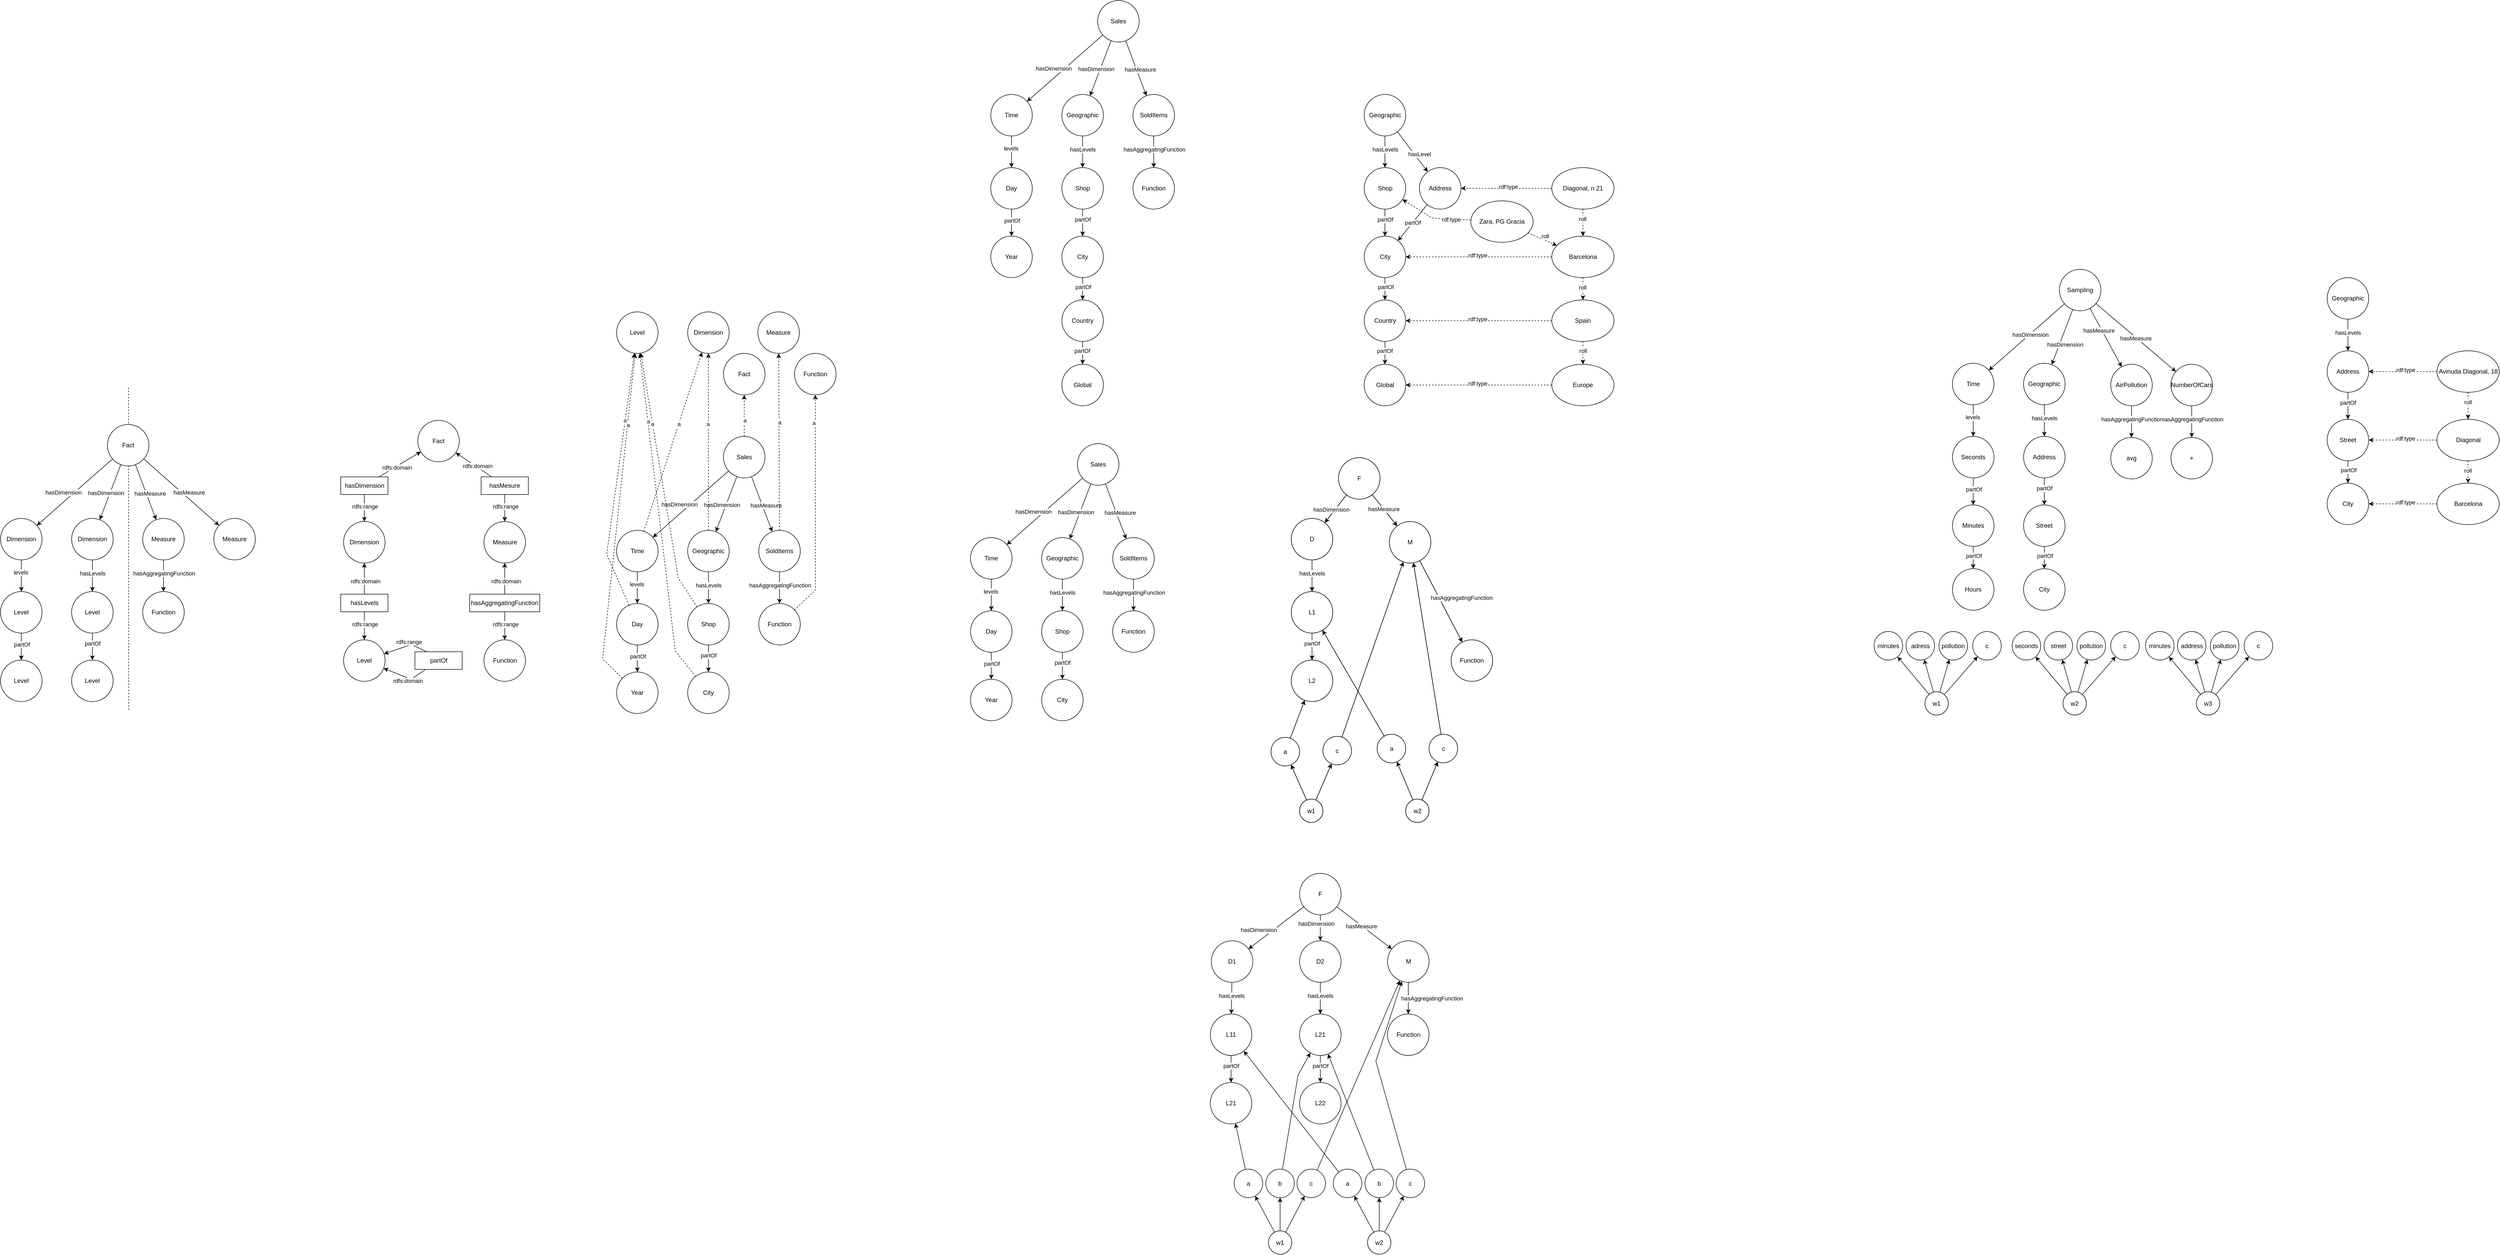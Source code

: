 <mxfile version="13.7.3" type="device"><diagram id="baUi0gjanKfdLmLa1Wta" name="Pagina-1"><mxGraphModel dx="-440" dy="3246" grid="0" gridSize="10" guides="1" tooltips="1" connect="0" arrows="1" fold="1" page="0" pageScale="1" pageWidth="827" pageHeight="1169" math="0" shadow="0"><root><mxCell id="0"/><mxCell id="1" parent="0"/><mxCell id="3xYQ4QvB1F08eWAZ8RED-3" style="rounded=0;orthogonalLoop=1;jettySize=auto;html=1;" parent="1" source="3xYQ4QvB1F08eWAZ8RED-29" target="3xYQ4QvB1F08eWAZ8RED-16" edge="1"><mxGeometry relative="1" as="geometry"><mxPoint x="4044.016" y="387.467" as="targetPoint"/></mxGeometry></mxCell><mxCell id="3xYQ4QvB1F08eWAZ8RED-4" value="hasDimension" style="edgeLabel;html=1;align=center;verticalAlign=middle;resizable=0;points=[];" parent="3xYQ4QvB1F08eWAZ8RED-3" vertex="1" connectable="0"><mxGeometry x="0.011" relative="1" as="geometry"><mxPoint x="-8.39" y="1.13" as="offset"/></mxGeometry></mxCell><mxCell id="3xYQ4QvB1F08eWAZ8RED-6" style="edgeStyle=none;rounded=0;orthogonalLoop=1;jettySize=auto;html=1;" parent="1" source="3xYQ4QvB1F08eWAZ8RED-29" target="3xYQ4QvB1F08eWAZ8RED-5" edge="1"><mxGeometry relative="1" as="geometry"/></mxCell><mxCell id="3xYQ4QvB1F08eWAZ8RED-7" value="hasMeasure" style="edgeLabel;html=1;align=center;verticalAlign=middle;resizable=0;points=[];" parent="3xYQ4QvB1F08eWAZ8RED-6" vertex="1" connectable="0"><mxGeometry x="-0.154" y="-2" relative="1" as="geometry"><mxPoint x="12.81" y="9.56" as="offset"/></mxGeometry></mxCell><mxCell id="3xYQ4QvB1F08eWAZ8RED-5" value="Measure" style="ellipse;whiteSpace=wrap;html=1;aspect=fixed;" parent="1" vertex="1"><mxGeometry x="4198" y="320" width="80" height="80" as="geometry"/></mxCell><mxCell id="3xYQ4QvB1F08eWAZ8RED-8" style="rounded=0;orthogonalLoop=1;jettySize=auto;html=1;" parent="1" source="3xYQ4QvB1F08eWAZ8RED-29" target="3xYQ4QvB1F08eWAZ8RED-10" edge="1"><mxGeometry relative="1" as="geometry"><mxPoint x="4027.425" y="258.995" as="sourcePoint"/></mxGeometry></mxCell><mxCell id="3xYQ4QvB1F08eWAZ8RED-9" value="hasDimension" style="edgeLabel;html=1;align=center;verticalAlign=middle;resizable=0;points=[];" parent="3xYQ4QvB1F08eWAZ8RED-8" vertex="1" connectable="0"><mxGeometry x="0.011" relative="1" as="geometry"><mxPoint x="-22.06" as="offset"/></mxGeometry></mxCell><mxCell id="3xYQ4QvB1F08eWAZ8RED-12" value="" style="edgeStyle=none;rounded=0;orthogonalLoop=1;jettySize=auto;html=1;" parent="1" source="3xYQ4QvB1F08eWAZ8RED-10" target="3xYQ4QvB1F08eWAZ8RED-11" edge="1"><mxGeometry relative="1" as="geometry"/></mxCell><mxCell id="3xYQ4QvB1F08eWAZ8RED-21" value="levels" style="edgeLabel;html=1;align=center;verticalAlign=middle;resizable=0;points=[];" parent="3xYQ4QvB1F08eWAZ8RED-12" vertex="1" connectable="0"><mxGeometry x="-0.226" y="-1" relative="1" as="geometry"><mxPoint as="offset"/></mxGeometry></mxCell><mxCell id="3xYQ4QvB1F08eWAZ8RED-10" value="Dimension" style="ellipse;whiteSpace=wrap;html=1;aspect=fixed;" parent="1" vertex="1"><mxGeometry x="3924" y="320" width="80" height="80" as="geometry"/></mxCell><mxCell id="3xYQ4QvB1F08eWAZ8RED-14" value="" style="edgeStyle=none;rounded=0;orthogonalLoop=1;jettySize=auto;html=1;" parent="1" source="3xYQ4QvB1F08eWAZ8RED-11" target="3xYQ4QvB1F08eWAZ8RED-13" edge="1"><mxGeometry relative="1" as="geometry"/></mxCell><mxCell id="3xYQ4QvB1F08eWAZ8RED-22" value="partOf" style="edgeLabel;html=1;align=center;verticalAlign=middle;resizable=0;points=[];" parent="3xYQ4QvB1F08eWAZ8RED-14" vertex="1" connectable="0"><mxGeometry x="-0.167" y="1" relative="1" as="geometry"><mxPoint as="offset"/></mxGeometry></mxCell><mxCell id="3xYQ4QvB1F08eWAZ8RED-11" value="Level" style="ellipse;whiteSpace=wrap;html=1;aspect=fixed;" parent="1" vertex="1"><mxGeometry x="3924" y="461" width="80" height="80" as="geometry"/></mxCell><mxCell id="3xYQ4QvB1F08eWAZ8RED-13" value="Level" style="ellipse;whiteSpace=wrap;html=1;aspect=fixed;" parent="1" vertex="1"><mxGeometry x="3924" y="593" width="80" height="80" as="geometry"/></mxCell><mxCell id="3xYQ4QvB1F08eWAZ8RED-15" value="" style="edgeStyle=none;rounded=0;orthogonalLoop=1;jettySize=auto;html=1;" parent="1" source="3xYQ4QvB1F08eWAZ8RED-16" target="3xYQ4QvB1F08eWAZ8RED-18" edge="1"><mxGeometry relative="1" as="geometry"/></mxCell><mxCell id="3xYQ4QvB1F08eWAZ8RED-20" value="hasLevels" style="edgeLabel;html=1;align=center;verticalAlign=middle;resizable=0;points=[];" parent="3xYQ4QvB1F08eWAZ8RED-15" vertex="1" connectable="0"><mxGeometry x="-0.14" relative="1" as="geometry"><mxPoint as="offset"/></mxGeometry></mxCell><mxCell id="3xYQ4QvB1F08eWAZ8RED-16" value="Dimension" style="ellipse;whiteSpace=wrap;html=1;aspect=fixed;" parent="1" vertex="1"><mxGeometry x="4061" y="320" width="80" height="80" as="geometry"/></mxCell><mxCell id="3xYQ4QvB1F08eWAZ8RED-17" value="" style="edgeStyle=none;rounded=0;orthogonalLoop=1;jettySize=auto;html=1;" parent="1" source="3xYQ4QvB1F08eWAZ8RED-18" target="3xYQ4QvB1F08eWAZ8RED-19" edge="1"><mxGeometry relative="1" as="geometry"/></mxCell><mxCell id="3xYQ4QvB1F08eWAZ8RED-23" value="partOf" style="edgeLabel;html=1;align=center;verticalAlign=middle;resizable=0;points=[];" parent="3xYQ4QvB1F08eWAZ8RED-17" vertex="1" connectable="0"><mxGeometry x="-0.249" relative="1" as="geometry"><mxPoint as="offset"/></mxGeometry></mxCell><mxCell id="3xYQ4QvB1F08eWAZ8RED-18" value="Level" style="ellipse;whiteSpace=wrap;html=1;aspect=fixed;" parent="1" vertex="1"><mxGeometry x="4061" y="461" width="80" height="80" as="geometry"/></mxCell><mxCell id="3xYQ4QvB1F08eWAZ8RED-19" value="Level" style="ellipse;whiteSpace=wrap;html=1;aspect=fixed;" parent="1" vertex="1"><mxGeometry x="4061" y="593" width="80" height="80" as="geometry"/></mxCell><mxCell id="3xYQ4QvB1F08eWAZ8RED-25" style="edgeStyle=none;rounded=0;orthogonalLoop=1;jettySize=auto;html=1;" parent="1" source="3xYQ4QvB1F08eWAZ8RED-29" target="3xYQ4QvB1F08eWAZ8RED-27" edge="1"><mxGeometry relative="1" as="geometry"><mxPoint x="4254.997" y="140.999" as="sourcePoint"/></mxGeometry></mxCell><mxCell id="3xYQ4QvB1F08eWAZ8RED-26" value="hasMeasure" style="edgeLabel;html=1;align=center;verticalAlign=middle;resizable=0;points=[];" parent="3xYQ4QvB1F08eWAZ8RED-25" vertex="1" connectable="0"><mxGeometry x="-0.154" y="-2" relative="1" as="geometry"><mxPoint x="26.38" y="8.68" as="offset"/></mxGeometry></mxCell><mxCell id="3xYQ4QvB1F08eWAZ8RED-85" value="" style="edgeStyle=none;rounded=0;orthogonalLoop=1;jettySize=auto;html=1;" parent="1" source="3xYQ4QvB1F08eWAZ8RED-5" target="3xYQ4QvB1F08eWAZ8RED-84" edge="1"><mxGeometry relative="1" as="geometry"/></mxCell><mxCell id="3xYQ4QvB1F08eWAZ8RED-86" value="hasAggregatingFunction" style="edgeLabel;html=1;align=center;verticalAlign=middle;resizable=0;points=[];" parent="3xYQ4QvB1F08eWAZ8RED-85" vertex="1" connectable="0"><mxGeometry x="-0.142" y="1" relative="1" as="geometry"><mxPoint as="offset"/></mxGeometry></mxCell><mxCell id="3xYQ4QvB1F08eWAZ8RED-27" value="Measure" style="ellipse;whiteSpace=wrap;html=1;aspect=fixed;" parent="1" vertex="1"><mxGeometry x="4335" y="320" width="80" height="80" as="geometry"/></mxCell><mxCell id="3xYQ4QvB1F08eWAZ8RED-28" value="" style="endArrow=none;dashed=1;html=1;" parent="1" edge="1"><mxGeometry width="50" height="50" relative="1" as="geometry"><mxPoint x="4171" y="689" as="sourcePoint"/><mxPoint x="4170.5" y="65" as="targetPoint"/></mxGeometry></mxCell><mxCell id="3xYQ4QvB1F08eWAZ8RED-29" value="Fact" style="ellipse;whiteSpace=wrap;html=1;aspect=fixed;" parent="1" vertex="1"><mxGeometry x="4130" y="139" width="80" height="80" as="geometry"/></mxCell><mxCell id="3xYQ4QvB1F08eWAZ8RED-34" style="edgeStyle=none;rounded=0;orthogonalLoop=1;jettySize=auto;html=1;" parent="1" source="3xYQ4QvB1F08eWAZ8RED-56" target="3xYQ4QvB1F08eWAZ8RED-32" edge="1"><mxGeometry relative="1" as="geometry"><mxPoint x="4961" y="287.509" as="sourcePoint"/></mxGeometry></mxCell><mxCell id="3xYQ4QvB1F08eWAZ8RED-35" value="rdfs:range" style="edgeLabel;html=1;align=center;verticalAlign=middle;resizable=0;points=[];" parent="3xYQ4QvB1F08eWAZ8RED-34" vertex="1" connectable="0"><mxGeometry x="-0.13" y="1" relative="1" as="geometry"><mxPoint as="offset"/></mxGeometry></mxCell><mxCell id="3xYQ4QvB1F08eWAZ8RED-36" style="edgeStyle=none;rounded=0;orthogonalLoop=1;jettySize=auto;html=1;" parent="1" source="3xYQ4QvB1F08eWAZ8RED-56" target="3xYQ4QvB1F08eWAZ8RED-33" edge="1"><mxGeometry relative="1" as="geometry"><mxPoint x="4876.142" y="251" as="sourcePoint"/></mxGeometry></mxCell><mxCell id="3xYQ4QvB1F08eWAZ8RED-37" value="rdfs:domain" style="edgeLabel;html=1;align=center;verticalAlign=middle;resizable=0;points=[];" parent="3xYQ4QvB1F08eWAZ8RED-36" vertex="1" connectable="0"><mxGeometry x="-0.167" y="-2" relative="1" as="geometry"><mxPoint as="offset"/></mxGeometry></mxCell><mxCell id="3xYQ4QvB1F08eWAZ8RED-31" value="Level" style="ellipse;whiteSpace=wrap;html=1;aspect=fixed;" parent="1" vertex="1"><mxGeometry x="4585" y="554" width="80" height="80" as="geometry"/></mxCell><mxCell id="3xYQ4QvB1F08eWAZ8RED-32" value="Measure" style="ellipse;whiteSpace=wrap;html=1;aspect=fixed;" parent="1" vertex="1"><mxGeometry x="4855.5" y="326" width="80" height="80" as="geometry"/></mxCell><mxCell id="3xYQ4QvB1F08eWAZ8RED-33" value="Fact" style="ellipse;whiteSpace=wrap;html=1;aspect=fixed;" parent="1" vertex="1"><mxGeometry x="4728" y="131" width="80" height="80" as="geometry"/></mxCell><mxCell id="3xYQ4QvB1F08eWAZ8RED-38" style="edgeStyle=none;rounded=0;orthogonalLoop=1;jettySize=auto;html=1;" parent="1" source="3xYQ4QvB1F08eWAZ8RED-42" target="3xYQ4QvB1F08eWAZ8RED-43" edge="1"><mxGeometry relative="1" as="geometry"/></mxCell><mxCell id="3xYQ4QvB1F08eWAZ8RED-39" value="rdfs:range" style="edgeLabel;html=1;align=center;verticalAlign=middle;resizable=0;points=[];" parent="3xYQ4QvB1F08eWAZ8RED-38" vertex="1" connectable="0"><mxGeometry x="-0.13" y="1" relative="1" as="geometry"><mxPoint as="offset"/></mxGeometry></mxCell><mxCell id="3xYQ4QvB1F08eWAZ8RED-40" style="edgeStyle=none;rounded=0;orthogonalLoop=1;jettySize=auto;html=1;" parent="1" source="3xYQ4QvB1F08eWAZ8RED-42" target="3xYQ4QvB1F08eWAZ8RED-33" edge="1"><mxGeometry relative="1" as="geometry"><mxPoint x="4847.0" y="137.002" as="targetPoint"/></mxGeometry></mxCell><mxCell id="3xYQ4QvB1F08eWAZ8RED-41" value="rdfs:domain" style="edgeLabel;html=1;align=center;verticalAlign=middle;resizable=0;points=[];" parent="3xYQ4QvB1F08eWAZ8RED-40" vertex="1" connectable="0"><mxGeometry x="-0.167" y="-2" relative="1" as="geometry"><mxPoint as="offset"/></mxGeometry></mxCell><mxCell id="3xYQ4QvB1F08eWAZ8RED-42" value="hasDimension" style="rounded=0;whiteSpace=wrap;html=1;" parent="1" vertex="1"><mxGeometry x="4579.5" y="240" width="91" height="34" as="geometry"/></mxCell><mxCell id="3xYQ4QvB1F08eWAZ8RED-43" value="Dimension" style="ellipse;whiteSpace=wrap;html=1;aspect=fixed;" parent="1" vertex="1"><mxGeometry x="4585" y="326" width="80" height="80" as="geometry"/></mxCell><mxCell id="3xYQ4QvB1F08eWAZ8RED-44" style="edgeStyle=none;rounded=0;orthogonalLoop=1;jettySize=auto;html=1;" parent="1" source="3xYQ4QvB1F08eWAZ8RED-55" target="3xYQ4QvB1F08eWAZ8RED-31" edge="1"><mxGeometry relative="1" as="geometry"><mxPoint x="4557.757" y="686.847" as="targetPoint"/><mxPoint x="4625" y="473" as="sourcePoint"/></mxGeometry></mxCell><mxCell id="3xYQ4QvB1F08eWAZ8RED-45" value="rdfs:range" style="edgeLabel;html=1;align=center;verticalAlign=middle;resizable=0;points=[];" parent="3xYQ4QvB1F08eWAZ8RED-44" vertex="1" connectable="0"><mxGeometry x="-0.13" y="1" relative="1" as="geometry"><mxPoint as="offset"/></mxGeometry></mxCell><mxCell id="3xYQ4QvB1F08eWAZ8RED-46" style="edgeStyle=none;rounded=0;orthogonalLoop=1;jettySize=auto;html=1;" parent="1" source="3xYQ4QvB1F08eWAZ8RED-55" target="3xYQ4QvB1F08eWAZ8RED-43" edge="1"><mxGeometry relative="1" as="geometry"><mxPoint x="4751.939" y="505.999" as="targetPoint"/><mxPoint x="4644" y="413" as="sourcePoint"/></mxGeometry></mxCell><mxCell id="3xYQ4QvB1F08eWAZ8RED-47" value="rdfs:domain" style="edgeLabel;html=1;align=center;verticalAlign=middle;resizable=0;points=[];" parent="3xYQ4QvB1F08eWAZ8RED-46" vertex="1" connectable="0"><mxGeometry x="-0.167" y="-2" relative="1" as="geometry"><mxPoint as="offset"/></mxGeometry></mxCell><mxCell id="3xYQ4QvB1F08eWAZ8RED-50" style="edgeStyle=none;rounded=0;orthogonalLoop=1;jettySize=auto;html=1;exitX=0.25;exitY=0;exitDx=0;exitDy=0;" parent="1" source="3xYQ4QvB1F08eWAZ8RED-93" target="3xYQ4QvB1F08eWAZ8RED-31" edge="1"><mxGeometry relative="1" as="geometry"><mxPoint x="4894" y="413" as="targetPoint"/><mxPoint x="4742" y="572.674" as="sourcePoint"/><Array as="points"><mxPoint x="4716" y="563"/></Array></mxGeometry></mxCell><mxCell id="3xYQ4QvB1F08eWAZ8RED-51" value="rdfs:range" style="edgeLabel;html=1;align=center;verticalAlign=middle;resizable=0;points=[];" parent="3xYQ4QvB1F08eWAZ8RED-50" vertex="1" connectable="0"><mxGeometry x="-0.13" y="1" relative="1" as="geometry"><mxPoint y="-7.81" as="offset"/></mxGeometry></mxCell><mxCell id="3xYQ4QvB1F08eWAZ8RED-52" style="edgeStyle=none;rounded=0;orthogonalLoop=1;jettySize=auto;html=1;" parent="1" source="3xYQ4QvB1F08eWAZ8RED-93" target="3xYQ4QvB1F08eWAZ8RED-31" edge="1"><mxGeometry relative="1" as="geometry"><mxPoint x="4928.816" y="440.0" as="targetPoint"/><mxPoint x="4742" y="619.138" as="sourcePoint"/><Array as="points"><mxPoint x="4715" y="630"/></Array></mxGeometry></mxCell><mxCell id="3xYQ4QvB1F08eWAZ8RED-53" value="rdfs:domain" style="edgeLabel;html=1;align=center;verticalAlign=middle;resizable=0;points=[];" parent="3xYQ4QvB1F08eWAZ8RED-52" vertex="1" connectable="0"><mxGeometry x="-0.167" y="-2" relative="1" as="geometry"><mxPoint x="-3.47" y="6.37" as="offset"/></mxGeometry></mxCell><mxCell id="3xYQ4QvB1F08eWAZ8RED-55" value="hasLevels" style="rounded=0;whiteSpace=wrap;html=1;" parent="1" vertex="1"><mxGeometry x="4579.5" y="466" width="91" height="34" as="geometry"/></mxCell><mxCell id="3xYQ4QvB1F08eWAZ8RED-56" value="hasMesure" style="rounded=0;whiteSpace=wrap;html=1;" parent="1" vertex="1"><mxGeometry x="4850" y="240" width="91" height="34" as="geometry"/></mxCell><mxCell id="3xYQ4QvB1F08eWAZ8RED-58" style="rounded=0;orthogonalLoop=1;jettySize=auto;html=1;" parent="1" source="3xYQ4QvB1F08eWAZ8RED-83" target="3xYQ4QvB1F08eWAZ8RED-74" edge="1"><mxGeometry relative="1" as="geometry"><mxPoint x="5231.016" y="410.467" as="targetPoint"/></mxGeometry></mxCell><mxCell id="3xYQ4QvB1F08eWAZ8RED-59" value="hasDimension" style="edgeLabel;html=1;align=center;verticalAlign=middle;resizable=0;points=[];" parent="3xYQ4QvB1F08eWAZ8RED-58" vertex="1" connectable="0"><mxGeometry x="0.011" relative="1" as="geometry"><mxPoint x="-8.39" y="1.13" as="offset"/></mxGeometry></mxCell><mxCell id="3xYQ4QvB1F08eWAZ8RED-60" style="edgeStyle=none;rounded=0;orthogonalLoop=1;jettySize=auto;html=1;" parent="1" source="3xYQ4QvB1F08eWAZ8RED-83" target="3xYQ4QvB1F08eWAZ8RED-62" edge="1"><mxGeometry relative="1" as="geometry"/></mxCell><mxCell id="3xYQ4QvB1F08eWAZ8RED-61" value="hasMeasure" style="edgeLabel;html=1;align=center;verticalAlign=middle;resizable=0;points=[];" parent="3xYQ4QvB1F08eWAZ8RED-60" vertex="1" connectable="0"><mxGeometry x="-0.154" y="-2" relative="1" as="geometry"><mxPoint x="12.81" y="9.56" as="offset"/></mxGeometry></mxCell><mxCell id="3xYQ4QvB1F08eWAZ8RED-101" style="edgeStyle=none;rounded=0;orthogonalLoop=1;jettySize=auto;html=1;dashed=1;" parent="1" source="3xYQ4QvB1F08eWAZ8RED-62" target="3xYQ4QvB1F08eWAZ8RED-95" edge="1"><mxGeometry relative="1" as="geometry"/></mxCell><mxCell id="3xYQ4QvB1F08eWAZ8RED-102" value="a" style="edgeLabel;html=1;align=center;verticalAlign=middle;resizable=0;points=[];" parent="3xYQ4QvB1F08eWAZ8RED-101" vertex="1" connectable="0"><mxGeometry x="0.221" y="-1" relative="1" as="geometry"><mxPoint as="offset"/></mxGeometry></mxCell><mxCell id="3xYQ4QvB1F08eWAZ8RED-62" value="SoldItems" style="ellipse;whiteSpace=wrap;html=1;aspect=fixed;" parent="1" vertex="1"><mxGeometry x="5385" y="343" width="80" height="80" as="geometry"/></mxCell><mxCell id="3xYQ4QvB1F08eWAZ8RED-63" style="rounded=0;orthogonalLoop=1;jettySize=auto;html=1;" parent="1" source="3xYQ4QvB1F08eWAZ8RED-83" target="3xYQ4QvB1F08eWAZ8RED-67" edge="1"><mxGeometry relative="1" as="geometry"><mxPoint x="5214.425" y="281.995" as="sourcePoint"/></mxGeometry></mxCell><mxCell id="3xYQ4QvB1F08eWAZ8RED-64" value="hasDimension" style="edgeLabel;html=1;align=center;verticalAlign=middle;resizable=0;points=[];" parent="3xYQ4QvB1F08eWAZ8RED-63" vertex="1" connectable="0"><mxGeometry x="0.011" relative="1" as="geometry"><mxPoint x="-22.06" as="offset"/></mxGeometry></mxCell><mxCell id="3xYQ4QvB1F08eWAZ8RED-65" value="" style="edgeStyle=none;rounded=0;orthogonalLoop=1;jettySize=auto;html=1;" parent="1" source="3xYQ4QvB1F08eWAZ8RED-67" target="3xYQ4QvB1F08eWAZ8RED-70" edge="1"><mxGeometry relative="1" as="geometry"/></mxCell><mxCell id="3xYQ4QvB1F08eWAZ8RED-66" value="levels" style="edgeLabel;html=1;align=center;verticalAlign=middle;resizable=0;points=[];" parent="3xYQ4QvB1F08eWAZ8RED-65" vertex="1" connectable="0"><mxGeometry x="-0.226" y="-1" relative="1" as="geometry"><mxPoint as="offset"/></mxGeometry></mxCell><mxCell id="3xYQ4QvB1F08eWAZ8RED-105" style="edgeStyle=none;rounded=0;orthogonalLoop=1;jettySize=auto;html=1;dashed=1;" parent="1" source="3xYQ4QvB1F08eWAZ8RED-67" target="3xYQ4QvB1F08eWAZ8RED-97" edge="1"><mxGeometry relative="1" as="geometry"/></mxCell><mxCell id="3xYQ4QvB1F08eWAZ8RED-106" value="a" style="edgeLabel;html=1;align=center;verticalAlign=middle;resizable=0;points=[];" parent="3xYQ4QvB1F08eWAZ8RED-105" vertex="1" connectable="0"><mxGeometry x="0.202" relative="1" as="geometry"><mxPoint as="offset"/></mxGeometry></mxCell><mxCell id="3xYQ4QvB1F08eWAZ8RED-67" value="Time" style="ellipse;whiteSpace=wrap;html=1;aspect=fixed;" parent="1" vertex="1"><mxGeometry x="5111" y="343" width="80" height="80" as="geometry"/></mxCell><mxCell id="3xYQ4QvB1F08eWAZ8RED-68" value="" style="edgeStyle=none;rounded=0;orthogonalLoop=1;jettySize=auto;html=1;" parent="1" source="3xYQ4QvB1F08eWAZ8RED-70" target="3xYQ4QvB1F08eWAZ8RED-71" edge="1"><mxGeometry relative="1" as="geometry"/></mxCell><mxCell id="3xYQ4QvB1F08eWAZ8RED-69" value="partOf" style="edgeLabel;html=1;align=center;verticalAlign=middle;resizable=0;points=[];" parent="3xYQ4QvB1F08eWAZ8RED-68" vertex="1" connectable="0"><mxGeometry x="-0.167" y="1" relative="1" as="geometry"><mxPoint as="offset"/></mxGeometry></mxCell><mxCell id="3xYQ4QvB1F08eWAZ8RED-107" style="edgeStyle=none;rounded=0;orthogonalLoop=1;jettySize=auto;html=1;dashed=1;" parent="1" source="3xYQ4QvB1F08eWAZ8RED-70" target="3xYQ4QvB1F08eWAZ8RED-94" edge="1"><mxGeometry relative="1" as="geometry"><Array as="points"><mxPoint x="5092" y="389"/></Array></mxGeometry></mxCell><mxCell id="3xYQ4QvB1F08eWAZ8RED-114" value="a" style="edgeLabel;html=1;align=center;verticalAlign=middle;resizable=0;points=[];" parent="3xYQ4QvB1F08eWAZ8RED-107" vertex="1" connectable="0"><mxGeometry x="0.477" y="1" relative="1" as="geometry"><mxPoint as="offset"/></mxGeometry></mxCell><mxCell id="3xYQ4QvB1F08eWAZ8RED-70" value="Day" style="ellipse;whiteSpace=wrap;html=1;aspect=fixed;" parent="1" vertex="1"><mxGeometry x="5111" y="484" width="80" height="80" as="geometry"/></mxCell><mxCell id="3xYQ4QvB1F08eWAZ8RED-109" style="edgeStyle=none;rounded=0;orthogonalLoop=1;jettySize=auto;html=1;dashed=1;" parent="1" source="3xYQ4QvB1F08eWAZ8RED-71" target="3xYQ4QvB1F08eWAZ8RED-94" edge="1"><mxGeometry relative="1" as="geometry"><Array as="points"><mxPoint x="5084" y="591"/></Array></mxGeometry></mxCell><mxCell id="3xYQ4QvB1F08eWAZ8RED-115" value="a" style="edgeLabel;html=1;align=center;verticalAlign=middle;resizable=0;points=[];" parent="3xYQ4QvB1F08eWAZ8RED-109" vertex="1" connectable="0"><mxGeometry x="0.57" y="-1" relative="1" as="geometry"><mxPoint as="offset"/></mxGeometry></mxCell><mxCell id="3xYQ4QvB1F08eWAZ8RED-71" value="Year" style="ellipse;whiteSpace=wrap;html=1;aspect=fixed;" parent="1" vertex="1"><mxGeometry x="5111" y="616" width="80" height="80" as="geometry"/></mxCell><mxCell id="3xYQ4QvB1F08eWAZ8RED-72" value="" style="edgeStyle=none;rounded=0;orthogonalLoop=1;jettySize=auto;html=1;" parent="1" source="3xYQ4QvB1F08eWAZ8RED-74" target="3xYQ4QvB1F08eWAZ8RED-77" edge="1"><mxGeometry relative="1" as="geometry"/></mxCell><mxCell id="3xYQ4QvB1F08eWAZ8RED-73" value="hasLevels" style="edgeLabel;html=1;align=center;verticalAlign=middle;resizable=0;points=[];" parent="3xYQ4QvB1F08eWAZ8RED-72" vertex="1" connectable="0"><mxGeometry x="-0.14" relative="1" as="geometry"><mxPoint as="offset"/></mxGeometry></mxCell><mxCell id="3xYQ4QvB1F08eWAZ8RED-103" style="edgeStyle=none;rounded=0;orthogonalLoop=1;jettySize=auto;html=1;dashed=1;" parent="1" source="3xYQ4QvB1F08eWAZ8RED-74" target="3xYQ4QvB1F08eWAZ8RED-97" edge="1"><mxGeometry relative="1" as="geometry"/></mxCell><mxCell id="3xYQ4QvB1F08eWAZ8RED-104" value="a" style="edgeLabel;html=1;align=center;verticalAlign=middle;resizable=0;points=[];" parent="3xYQ4QvB1F08eWAZ8RED-103" vertex="1" connectable="0"><mxGeometry x="0.201" y="1" relative="1" as="geometry"><mxPoint as="offset"/></mxGeometry></mxCell><mxCell id="3xYQ4QvB1F08eWAZ8RED-74" value="Geographic" style="ellipse;whiteSpace=wrap;html=1;aspect=fixed;" parent="1" vertex="1"><mxGeometry x="5248" y="343" width="80" height="80" as="geometry"/></mxCell><mxCell id="3xYQ4QvB1F08eWAZ8RED-75" value="" style="edgeStyle=none;rounded=0;orthogonalLoop=1;jettySize=auto;html=1;" parent="1" source="3xYQ4QvB1F08eWAZ8RED-77" target="3xYQ4QvB1F08eWAZ8RED-78" edge="1"><mxGeometry relative="1" as="geometry"/></mxCell><mxCell id="3xYQ4QvB1F08eWAZ8RED-76" value="partOf" style="edgeLabel;html=1;align=center;verticalAlign=middle;resizable=0;points=[];" parent="3xYQ4QvB1F08eWAZ8RED-75" vertex="1" connectable="0"><mxGeometry x="-0.249" relative="1" as="geometry"><mxPoint as="offset"/></mxGeometry></mxCell><mxCell id="3xYQ4QvB1F08eWAZ8RED-108" style="edgeStyle=none;rounded=0;orthogonalLoop=1;jettySize=auto;html=1;dashed=1;" parent="1" source="3xYQ4QvB1F08eWAZ8RED-77" target="3xYQ4QvB1F08eWAZ8RED-94" edge="1"><mxGeometry relative="1" as="geometry"><Array as="points"><mxPoint x="5230" y="435"/></Array></mxGeometry></mxCell><mxCell id="3xYQ4QvB1F08eWAZ8RED-117" value="a" style="edgeLabel;html=1;align=center;verticalAlign=middle;resizable=0;points=[];" parent="3xYQ4QvB1F08eWAZ8RED-108" vertex="1" connectable="0"><mxGeometry x="0.455" y="1" relative="1" as="geometry"><mxPoint as="offset"/></mxGeometry></mxCell><mxCell id="3xYQ4QvB1F08eWAZ8RED-77" value="Shop" style="ellipse;whiteSpace=wrap;html=1;aspect=fixed;" parent="1" vertex="1"><mxGeometry x="5248" y="484" width="80" height="80" as="geometry"/></mxCell><mxCell id="3xYQ4QvB1F08eWAZ8RED-110" style="edgeStyle=none;rounded=0;orthogonalLoop=1;jettySize=auto;html=1;dashed=1;" parent="1" source="3xYQ4QvB1F08eWAZ8RED-78" target="3xYQ4QvB1F08eWAZ8RED-94" edge="1"><mxGeometry relative="1" as="geometry"><Array as="points"><mxPoint x="5224" y="575"/></Array></mxGeometry></mxCell><mxCell id="3xYQ4QvB1F08eWAZ8RED-116" value="a" style="edgeLabel;html=1;align=center;verticalAlign=middle;resizable=0;points=[];" parent="3xYQ4QvB1F08eWAZ8RED-110" vertex="1" connectable="0"><mxGeometry x="0.588" relative="1" as="geometry"><mxPoint as="offset"/></mxGeometry></mxCell><mxCell id="3xYQ4QvB1F08eWAZ8RED-78" value="City" style="ellipse;whiteSpace=wrap;html=1;aspect=fixed;" parent="1" vertex="1"><mxGeometry x="5248" y="616" width="80" height="80" as="geometry"/></mxCell><mxCell id="3xYQ4QvB1F08eWAZ8RED-99" style="edgeStyle=none;rounded=0;orthogonalLoop=1;jettySize=auto;html=1;dashed=1;" parent="1" source="3xYQ4QvB1F08eWAZ8RED-83" target="3xYQ4QvB1F08eWAZ8RED-96" edge="1"><mxGeometry relative="1" as="geometry"/></mxCell><mxCell id="3xYQ4QvB1F08eWAZ8RED-100" value="a" style="edgeLabel;html=1;align=center;verticalAlign=middle;resizable=0;points=[];" parent="3xYQ4QvB1F08eWAZ8RED-99" vertex="1" connectable="0"><mxGeometry x="-0.217" y="-1" relative="1" as="geometry"><mxPoint as="offset"/></mxGeometry></mxCell><mxCell id="3xYQ4QvB1F08eWAZ8RED-83" value="Sales" style="ellipse;whiteSpace=wrap;html=1;aspect=fixed;" parent="1" vertex="1"><mxGeometry x="5317" y="162" width="80" height="80" as="geometry"/></mxCell><mxCell id="3xYQ4QvB1F08eWAZ8RED-84" value="Function" style="ellipse;whiteSpace=wrap;html=1;aspect=fixed;" parent="1" vertex="1"><mxGeometry x="4198" y="461" width="80" height="80" as="geometry"/></mxCell><mxCell id="3xYQ4QvB1F08eWAZ8RED-87" value="Function" style="ellipse;whiteSpace=wrap;html=1;aspect=fixed;" parent="1" vertex="1"><mxGeometry x="4855.5" y="554.02" width="80" height="80" as="geometry"/></mxCell><mxCell id="3xYQ4QvB1F08eWAZ8RED-88" style="edgeStyle=none;rounded=0;orthogonalLoop=1;jettySize=auto;html=1;" parent="1" source="3xYQ4QvB1F08eWAZ8RED-92" target="3xYQ4QvB1F08eWAZ8RED-87" edge="1"><mxGeometry relative="1" as="geometry"><mxPoint x="4828.257" y="686.867" as="targetPoint"/><mxPoint x="4895.5" y="473.02" as="sourcePoint"/></mxGeometry></mxCell><mxCell id="3xYQ4QvB1F08eWAZ8RED-89" value="rdfs:range" style="edgeLabel;html=1;align=center;verticalAlign=middle;resizable=0;points=[];" parent="3xYQ4QvB1F08eWAZ8RED-88" vertex="1" connectable="0"><mxGeometry x="-0.13" y="1" relative="1" as="geometry"><mxPoint as="offset"/></mxGeometry></mxCell><mxCell id="3xYQ4QvB1F08eWAZ8RED-90" style="edgeStyle=none;rounded=0;orthogonalLoop=1;jettySize=auto;html=1;" parent="1" source="3xYQ4QvB1F08eWAZ8RED-92" target="3xYQ4QvB1F08eWAZ8RED-32" edge="1"><mxGeometry relative="1" as="geometry"><mxPoint x="4894.358" y="406.004" as="targetPoint"/><mxPoint x="4914.5" y="413.02" as="sourcePoint"/></mxGeometry></mxCell><mxCell id="3xYQ4QvB1F08eWAZ8RED-91" value="rdfs:domain" style="edgeLabel;html=1;align=center;verticalAlign=middle;resizable=0;points=[];" parent="3xYQ4QvB1F08eWAZ8RED-90" vertex="1" connectable="0"><mxGeometry x="-0.167" y="-2" relative="1" as="geometry"><mxPoint as="offset"/></mxGeometry></mxCell><mxCell id="3xYQ4QvB1F08eWAZ8RED-92" value="hasAggregatingFunction" style="rounded=0;whiteSpace=wrap;html=1;" parent="1" vertex="1"><mxGeometry x="4828" y="466" width="135" height="34.02" as="geometry"/></mxCell><mxCell id="3xYQ4QvB1F08eWAZ8RED-93" value="partOf" style="rounded=0;whiteSpace=wrap;html=1;" parent="1" vertex="1"><mxGeometry x="4722.5" y="577.02" width="91" height="34" as="geometry"/></mxCell><mxCell id="3xYQ4QvB1F08eWAZ8RED-94" value="Level" style="ellipse;whiteSpace=wrap;html=1;aspect=fixed;" parent="1" vertex="1"><mxGeometry x="5111" y="-78" width="80" height="80" as="geometry"/></mxCell><mxCell id="3xYQ4QvB1F08eWAZ8RED-95" value="Measure" style="ellipse;whiteSpace=wrap;html=1;aspect=fixed;" parent="1" vertex="1"><mxGeometry x="5383.25" y="-78" width="80" height="80" as="geometry"/></mxCell><mxCell id="3xYQ4QvB1F08eWAZ8RED-96" value="Fact" style="ellipse;whiteSpace=wrap;html=1;aspect=fixed;" parent="1" vertex="1"><mxGeometry x="5317" y="2" width="80" height="80" as="geometry"/></mxCell><mxCell id="3xYQ4QvB1F08eWAZ8RED-97" value="Dimension" style="ellipse;whiteSpace=wrap;html=1;aspect=fixed;" parent="1" vertex="1"><mxGeometry x="5248" y="-78" width="80" height="80" as="geometry"/></mxCell><mxCell id="3xYQ4QvB1F08eWAZ8RED-98" value="Function" style="ellipse;whiteSpace=wrap;html=1;aspect=fixed;" parent="1" vertex="1"><mxGeometry x="5454" y="2" width="80" height="80" as="geometry"/></mxCell><mxCell id="3xYQ4QvB1F08eWAZ8RED-111" value="" style="edgeStyle=none;rounded=0;orthogonalLoop=1;jettySize=auto;html=1;" parent="1" source="3xYQ4QvB1F08eWAZ8RED-62" target="3xYQ4QvB1F08eWAZ8RED-113" edge="1"><mxGeometry relative="1" as="geometry"><mxPoint x="5425" y="423" as="sourcePoint"/></mxGeometry></mxCell><mxCell id="3xYQ4QvB1F08eWAZ8RED-112" value="hasAggregatingFunction" style="edgeLabel;html=1;align=center;verticalAlign=middle;resizable=0;points=[];" parent="3xYQ4QvB1F08eWAZ8RED-111" vertex="1" connectable="0"><mxGeometry x="-0.142" y="1" relative="1" as="geometry"><mxPoint as="offset"/></mxGeometry></mxCell><mxCell id="3xYQ4QvB1F08eWAZ8RED-118" style="edgeStyle=none;rounded=0;orthogonalLoop=1;jettySize=auto;html=1;dashed=1;" parent="1" source="3xYQ4QvB1F08eWAZ8RED-113" target="3xYQ4QvB1F08eWAZ8RED-98" edge="1"><mxGeometry relative="1" as="geometry"><Array as="points"><mxPoint x="5494" y="458"/></Array></mxGeometry></mxCell><mxCell id="3xYQ4QvB1F08eWAZ8RED-119" value="a" style="edgeLabel;html=1;align=center;verticalAlign=middle;resizable=0;points=[];" parent="3xYQ4QvB1F08eWAZ8RED-118" vertex="1" connectable="0"><mxGeometry x="0.75" y="3" relative="1" as="geometry"><mxPoint as="offset"/></mxGeometry></mxCell><mxCell id="3xYQ4QvB1F08eWAZ8RED-113" value="Function" style="ellipse;whiteSpace=wrap;html=1;aspect=fixed;" parent="1" vertex="1"><mxGeometry x="5385" y="484" width="80" height="80" as="geometry"/></mxCell><mxCell id="3xYQ4QvB1F08eWAZ8RED-120" style="rounded=0;orthogonalLoop=1;jettySize=auto;html=1;fontStyle=0" parent="1" source="3xYQ4QvB1F08eWAZ8RED-141" target="3xYQ4QvB1F08eWAZ8RED-136" edge="1"><mxGeometry relative="1" as="geometry"><mxPoint x="5913.016" y="424.467" as="targetPoint"/></mxGeometry></mxCell><mxCell id="3xYQ4QvB1F08eWAZ8RED-121" value="hasDimension" style="edgeLabel;html=1;align=center;verticalAlign=middle;resizable=0;points=[];fontStyle=0" parent="3xYQ4QvB1F08eWAZ8RED-120" vertex="1" connectable="0"><mxGeometry x="0.011" relative="1" as="geometry"><mxPoint x="-8.39" y="1.13" as="offset"/></mxGeometry></mxCell><mxCell id="3xYQ4QvB1F08eWAZ8RED-122" style="edgeStyle=none;rounded=0;orthogonalLoop=1;jettySize=auto;html=1;fontStyle=0" parent="1" source="3xYQ4QvB1F08eWAZ8RED-141" target="3xYQ4QvB1F08eWAZ8RED-124" edge="1"><mxGeometry relative="1" as="geometry"/></mxCell><mxCell id="3xYQ4QvB1F08eWAZ8RED-123" value="hasMeasure" style="edgeLabel;html=1;align=center;verticalAlign=middle;resizable=0;points=[];fontStyle=0" parent="3xYQ4QvB1F08eWAZ8RED-122" vertex="1" connectable="0"><mxGeometry x="-0.154" y="-2" relative="1" as="geometry"><mxPoint x="12.81" y="9.56" as="offset"/></mxGeometry></mxCell><mxCell id="3xYQ4QvB1F08eWAZ8RED-124" value="SoldItems" style="ellipse;whiteSpace=wrap;html=1;aspect=fixed;fontStyle=0" parent="1" vertex="1"><mxGeometry x="6067" y="357" width="80" height="80" as="geometry"/></mxCell><mxCell id="3xYQ4QvB1F08eWAZ8RED-125" style="rounded=0;orthogonalLoop=1;jettySize=auto;html=1;fontStyle=0" parent="1" source="3xYQ4QvB1F08eWAZ8RED-141" target="3xYQ4QvB1F08eWAZ8RED-129" edge="1"><mxGeometry relative="1" as="geometry"><mxPoint x="5896.425" y="295.995" as="sourcePoint"/></mxGeometry></mxCell><mxCell id="3xYQ4QvB1F08eWAZ8RED-126" value="hasDimension" style="edgeLabel;html=1;align=center;verticalAlign=middle;resizable=0;points=[];fontStyle=0" parent="3xYQ4QvB1F08eWAZ8RED-125" vertex="1" connectable="0"><mxGeometry x="0.011" relative="1" as="geometry"><mxPoint x="-22.06" as="offset"/></mxGeometry></mxCell><mxCell id="3xYQ4QvB1F08eWAZ8RED-127" value="" style="edgeStyle=none;rounded=0;orthogonalLoop=1;jettySize=auto;html=1;fontStyle=0" parent="1" source="3xYQ4QvB1F08eWAZ8RED-129" target="3xYQ4QvB1F08eWAZ8RED-132" edge="1"><mxGeometry relative="1" as="geometry"/></mxCell><mxCell id="3xYQ4QvB1F08eWAZ8RED-128" value="levels" style="edgeLabel;html=1;align=center;verticalAlign=middle;resizable=0;points=[];fontStyle=0" parent="3xYQ4QvB1F08eWAZ8RED-127" vertex="1" connectable="0"><mxGeometry x="-0.226" y="-1" relative="1" as="geometry"><mxPoint as="offset"/></mxGeometry></mxCell><mxCell id="3xYQ4QvB1F08eWAZ8RED-129" value="Time" style="ellipse;whiteSpace=wrap;html=1;aspect=fixed;fontStyle=0" parent="1" vertex="1"><mxGeometry x="5793" y="357" width="80" height="80" as="geometry"/></mxCell><mxCell id="3xYQ4QvB1F08eWAZ8RED-130" value="" style="edgeStyle=none;rounded=0;orthogonalLoop=1;jettySize=auto;html=1;fontStyle=0" parent="1" source="3xYQ4QvB1F08eWAZ8RED-132" target="3xYQ4QvB1F08eWAZ8RED-133" edge="1"><mxGeometry relative="1" as="geometry"/></mxCell><mxCell id="3xYQ4QvB1F08eWAZ8RED-131" value="partOf" style="edgeLabel;html=1;align=center;verticalAlign=middle;resizable=0;points=[];fontStyle=0" parent="3xYQ4QvB1F08eWAZ8RED-130" vertex="1" connectable="0"><mxGeometry x="-0.167" y="1" relative="1" as="geometry"><mxPoint as="offset"/></mxGeometry></mxCell><mxCell id="3xYQ4QvB1F08eWAZ8RED-132" value="Day" style="ellipse;whiteSpace=wrap;html=1;aspect=fixed;fontStyle=0" parent="1" vertex="1"><mxGeometry x="5793" y="498" width="80" height="80" as="geometry"/></mxCell><mxCell id="3xYQ4QvB1F08eWAZ8RED-133" value="Year" style="ellipse;whiteSpace=wrap;html=1;aspect=fixed;fontStyle=0" parent="1" vertex="1"><mxGeometry x="5793" y="630" width="80" height="80" as="geometry"/></mxCell><mxCell id="3xYQ4QvB1F08eWAZ8RED-134" value="" style="edgeStyle=none;rounded=0;orthogonalLoop=1;jettySize=auto;html=1;fontStyle=0" parent="1" source="3xYQ4QvB1F08eWAZ8RED-136" target="3xYQ4QvB1F08eWAZ8RED-139" edge="1"><mxGeometry relative="1" as="geometry"/></mxCell><mxCell id="3xYQ4QvB1F08eWAZ8RED-135" value="hasLevels" style="edgeLabel;html=1;align=center;verticalAlign=middle;resizable=0;points=[];fontStyle=0" parent="3xYQ4QvB1F08eWAZ8RED-134" vertex="1" connectable="0"><mxGeometry x="-0.14" relative="1" as="geometry"><mxPoint as="offset"/></mxGeometry></mxCell><mxCell id="3xYQ4QvB1F08eWAZ8RED-136" value="Geographic" style="ellipse;whiteSpace=wrap;html=1;aspect=fixed;fontStyle=0" parent="1" vertex="1"><mxGeometry x="5930" y="357" width="80" height="80" as="geometry"/></mxCell><mxCell id="3xYQ4QvB1F08eWAZ8RED-137" value="" style="edgeStyle=none;rounded=0;orthogonalLoop=1;jettySize=auto;html=1;fontStyle=0" parent="1" source="3xYQ4QvB1F08eWAZ8RED-139" target="3xYQ4QvB1F08eWAZ8RED-140" edge="1"><mxGeometry relative="1" as="geometry"/></mxCell><mxCell id="3xYQ4QvB1F08eWAZ8RED-138" value="partOf" style="edgeLabel;html=1;align=center;verticalAlign=middle;resizable=0;points=[];fontStyle=0" parent="3xYQ4QvB1F08eWAZ8RED-137" vertex="1" connectable="0"><mxGeometry x="-0.249" relative="1" as="geometry"><mxPoint as="offset"/></mxGeometry></mxCell><mxCell id="3xYQ4QvB1F08eWAZ8RED-139" value="Shop" style="ellipse;whiteSpace=wrap;html=1;aspect=fixed;fontStyle=0" parent="1" vertex="1"><mxGeometry x="5930" y="498" width="80" height="80" as="geometry"/></mxCell><mxCell id="3xYQ4QvB1F08eWAZ8RED-140" value="City" style="ellipse;whiteSpace=wrap;html=1;aspect=fixed;fontStyle=0" parent="1" vertex="1"><mxGeometry x="5930" y="630" width="80" height="80" as="geometry"/></mxCell><mxCell id="3xYQ4QvB1F08eWAZ8RED-141" value="Sales" style="ellipse;whiteSpace=wrap;html=1;aspect=fixed;fontStyle=0" parent="1" vertex="1"><mxGeometry x="5999" y="176" width="80" height="80" as="geometry"/></mxCell><mxCell id="3xYQ4QvB1F08eWAZ8RED-142" value="" style="edgeStyle=none;rounded=0;orthogonalLoop=1;jettySize=auto;html=1;fontStyle=0" parent="1" source="3xYQ4QvB1F08eWAZ8RED-124" target="3xYQ4QvB1F08eWAZ8RED-144" edge="1"><mxGeometry relative="1" as="geometry"><mxPoint x="6107" y="437" as="sourcePoint"/></mxGeometry></mxCell><mxCell id="3xYQ4QvB1F08eWAZ8RED-143" value="hasAggregatingFunction" style="edgeLabel;html=1;align=center;verticalAlign=middle;resizable=0;points=[];fontStyle=0" parent="3xYQ4QvB1F08eWAZ8RED-142" vertex="1" connectable="0"><mxGeometry x="-0.142" y="1" relative="1" as="geometry"><mxPoint as="offset"/></mxGeometry></mxCell><mxCell id="3xYQ4QvB1F08eWAZ8RED-144" value="Function" style="ellipse;whiteSpace=wrap;html=1;aspect=fixed;fontStyle=0" parent="1" vertex="1"><mxGeometry x="6067" y="498" width="80" height="80" as="geometry"/></mxCell><mxCell id="3xYQ4QvB1F08eWAZ8RED-145" style="rounded=0;orthogonalLoop=1;jettySize=auto;html=1;" parent="1" source="3xYQ4QvB1F08eWAZ8RED-166" target="3xYQ4QvB1F08eWAZ8RED-161" edge="1"><mxGeometry relative="1" as="geometry"><mxPoint x="6450.016" y="451.467" as="targetPoint"/></mxGeometry></mxCell><mxCell id="3xYQ4QvB1F08eWAZ8RED-146" value="hasDimension" style="edgeLabel;html=1;align=center;verticalAlign=middle;resizable=0;points=[];" parent="3xYQ4QvB1F08eWAZ8RED-145" vertex="1" connectable="0"><mxGeometry x="0.011" relative="1" as="geometry"><mxPoint x="-8.39" y="1.13" as="offset"/></mxGeometry></mxCell><mxCell id="3xYQ4QvB1F08eWAZ8RED-147" style="edgeStyle=none;rounded=0;orthogonalLoop=1;jettySize=auto;html=1;" parent="1" source="3xYQ4QvB1F08eWAZ8RED-166" target="3xYQ4QvB1F08eWAZ8RED-149" edge="1"><mxGeometry relative="1" as="geometry"/></mxCell><mxCell id="3xYQ4QvB1F08eWAZ8RED-148" value="hasMeasure" style="edgeLabel;html=1;align=center;verticalAlign=middle;resizable=0;points=[];" parent="3xYQ4QvB1F08eWAZ8RED-147" vertex="1" connectable="0"><mxGeometry x="-0.154" y="-2" relative="1" as="geometry"><mxPoint x="3.5" y="1.0" as="offset"/></mxGeometry></mxCell><mxCell id="3xYQ4QvB1F08eWAZ8RED-149" value="M" style="ellipse;whiteSpace=wrap;html=1;aspect=fixed;" parent="1" vertex="1"><mxGeometry x="6600" y="326" width="80" height="80" as="geometry"/></mxCell><mxCell id="3xYQ4QvB1F08eWAZ8RED-159" value="" style="edgeStyle=none;rounded=0;orthogonalLoop=1;jettySize=auto;html=1;" parent="1" source="3xYQ4QvB1F08eWAZ8RED-161" target="3xYQ4QvB1F08eWAZ8RED-164" edge="1"><mxGeometry relative="1" as="geometry"/></mxCell><mxCell id="3xYQ4QvB1F08eWAZ8RED-160" value="hasLevels" style="edgeLabel;html=1;align=center;verticalAlign=middle;resizable=0;points=[];" parent="3xYQ4QvB1F08eWAZ8RED-159" vertex="1" connectable="0"><mxGeometry x="-0.14" relative="1" as="geometry"><mxPoint as="offset"/></mxGeometry></mxCell><mxCell id="3xYQ4QvB1F08eWAZ8RED-161" value="D" style="ellipse;whiteSpace=wrap;html=1;aspect=fixed;" parent="1" vertex="1"><mxGeometry x="6411" y="320" width="80" height="80" as="geometry"/></mxCell><mxCell id="3xYQ4QvB1F08eWAZ8RED-162" value="" style="edgeStyle=none;rounded=0;orthogonalLoop=1;jettySize=auto;html=1;" parent="1" source="3xYQ4QvB1F08eWAZ8RED-164" target="3xYQ4QvB1F08eWAZ8RED-165" edge="1"><mxGeometry relative="1" as="geometry"/></mxCell><mxCell id="3xYQ4QvB1F08eWAZ8RED-163" value="partOf" style="edgeLabel;html=1;align=center;verticalAlign=middle;resizable=0;points=[];" parent="3xYQ4QvB1F08eWAZ8RED-162" vertex="1" connectable="0"><mxGeometry x="-0.249" relative="1" as="geometry"><mxPoint as="offset"/></mxGeometry></mxCell><mxCell id="3xYQ4QvB1F08eWAZ8RED-164" value="L1" style="ellipse;whiteSpace=wrap;html=1;aspect=fixed;" parent="1" vertex="1"><mxGeometry x="6411" y="461" width="80" height="80" as="geometry"/></mxCell><mxCell id="3xYQ4QvB1F08eWAZ8RED-165" value="L2" style="ellipse;whiteSpace=wrap;html=1;aspect=fixed;" parent="1" vertex="1"><mxGeometry x="6411" y="593" width="80" height="80" as="geometry"/></mxCell><mxCell id="3xYQ4QvB1F08eWAZ8RED-166" value="F" style="ellipse;whiteSpace=wrap;html=1;aspect=fixed;" parent="1" vertex="1"><mxGeometry x="6502" y="203" width="80" height="80" as="geometry"/></mxCell><mxCell id="3xYQ4QvB1F08eWAZ8RED-173" style="edgeStyle=none;rounded=0;orthogonalLoop=1;jettySize=auto;html=1;" parent="1" source="3xYQ4QvB1F08eWAZ8RED-170" target="3xYQ4QvB1F08eWAZ8RED-172" edge="1"><mxGeometry relative="1" as="geometry"/></mxCell><mxCell id="3xYQ4QvB1F08eWAZ8RED-178" style="edgeStyle=none;rounded=0;orthogonalLoop=1;jettySize=auto;html=1;" parent="1" source="3xYQ4QvB1F08eWAZ8RED-170" target="3xYQ4QvB1F08eWAZ8RED-177" edge="1"><mxGeometry relative="1" as="geometry"/></mxCell><mxCell id="3xYQ4QvB1F08eWAZ8RED-170" value="w1" style="ellipse;whiteSpace=wrap;html=1;aspect=fixed;" parent="1" vertex="1"><mxGeometry x="6427" y="861" width="45" height="45" as="geometry"/></mxCell><mxCell id="3xYQ4QvB1F08eWAZ8RED-194" style="edgeStyle=none;rounded=0;orthogonalLoop=1;jettySize=auto;html=1;" parent="1" source="3xYQ4QvB1F08eWAZ8RED-172" target="3xYQ4QvB1F08eWAZ8RED-165" edge="1"><mxGeometry relative="1" as="geometry"/></mxCell><mxCell id="3xYQ4QvB1F08eWAZ8RED-172" value="a" style="ellipse;whiteSpace=wrap;html=1;aspect=fixed;" parent="1" vertex="1"><mxGeometry x="6372" y="742" width="55" height="55" as="geometry"/></mxCell><mxCell id="3xYQ4QvB1F08eWAZ8RED-192" style="edgeStyle=none;rounded=0;orthogonalLoop=1;jettySize=auto;html=1;" parent="1" source="3xYQ4QvB1F08eWAZ8RED-177" target="3xYQ4QvB1F08eWAZ8RED-149" edge="1"><mxGeometry relative="1" as="geometry"/></mxCell><mxCell id="3xYQ4QvB1F08eWAZ8RED-177" value="c" style="ellipse;whiteSpace=wrap;html=1;aspect=fixed;" parent="1" vertex="1"><mxGeometry x="6472" y="740" width="55" height="55" as="geometry"/></mxCell><mxCell id="3xYQ4QvB1F08eWAZ8RED-181" style="edgeStyle=none;rounded=0;orthogonalLoop=1;jettySize=auto;html=1;" parent="1" source="3xYQ4QvB1F08eWAZ8RED-184" target="3xYQ4QvB1F08eWAZ8RED-185" edge="1"><mxGeometry relative="1" as="geometry"/></mxCell><mxCell id="3xYQ4QvB1F08eWAZ8RED-183" style="edgeStyle=none;rounded=0;orthogonalLoop=1;jettySize=auto;html=1;" parent="1" source="3xYQ4QvB1F08eWAZ8RED-184" target="3xYQ4QvB1F08eWAZ8RED-187" edge="1"><mxGeometry relative="1" as="geometry"/></mxCell><mxCell id="3xYQ4QvB1F08eWAZ8RED-184" value="w2" style="ellipse;whiteSpace=wrap;html=1;aspect=fixed;" parent="1" vertex="1"><mxGeometry x="6631.5" y="861" width="45" height="45" as="geometry"/></mxCell><mxCell id="3xYQ4QvB1F08eWAZ8RED-193" style="edgeStyle=none;rounded=0;orthogonalLoop=1;jettySize=auto;html=1;" parent="1" source="3xYQ4QvB1F08eWAZ8RED-185" target="3xYQ4QvB1F08eWAZ8RED-164" edge="1"><mxGeometry relative="1" as="geometry"/></mxCell><mxCell id="3xYQ4QvB1F08eWAZ8RED-185" value="a" style="ellipse;whiteSpace=wrap;html=1;aspect=fixed;" parent="1" vertex="1"><mxGeometry x="6576.5" y="736" width="55" height="55" as="geometry"/></mxCell><mxCell id="3xYQ4QvB1F08eWAZ8RED-188" style="edgeStyle=none;rounded=0;orthogonalLoop=1;jettySize=auto;html=1;" parent="1" source="3xYQ4QvB1F08eWAZ8RED-187" target="3xYQ4QvB1F08eWAZ8RED-149" edge="1"><mxGeometry relative="1" as="geometry"/></mxCell><mxCell id="3xYQ4QvB1F08eWAZ8RED-187" value="c" style="ellipse;whiteSpace=wrap;html=1;aspect=fixed;" parent="1" vertex="1"><mxGeometry x="6676.5" y="736" width="55" height="55" as="geometry"/></mxCell><mxCell id="3xYQ4QvB1F08eWAZ8RED-195" value="" style="edgeStyle=none;rounded=0;orthogonalLoop=1;jettySize=auto;html=1;" parent="1" source="3xYQ4QvB1F08eWAZ8RED-149" target="3xYQ4QvB1F08eWAZ8RED-197" edge="1"><mxGeometry relative="1" as="geometry"><mxPoint x="6743.997" y="397.997" as="sourcePoint"/></mxGeometry></mxCell><mxCell id="3xYQ4QvB1F08eWAZ8RED-196" value="hasAggregatingFunction" style="edgeLabel;html=1;align=center;verticalAlign=middle;resizable=0;points=[];" parent="3xYQ4QvB1F08eWAZ8RED-195" vertex="1" connectable="0"><mxGeometry x="-0.142" y="1" relative="1" as="geometry"><mxPoint x="44.54" y="4.76" as="offset"/></mxGeometry></mxCell><mxCell id="3xYQ4QvB1F08eWAZ8RED-197" value="Function" style="ellipse;whiteSpace=wrap;html=1;aspect=fixed;" parent="1" vertex="1"><mxGeometry x="6719" y="554.02" width="80" height="80" as="geometry"/></mxCell><mxCell id="dNH23npBdpkr702PYc6T-1" style="rounded=0;orthogonalLoop=1;jettySize=auto;html=1;fontStyle=0" edge="1" parent="1" source="dNH23npBdpkr702PYc6T-22" target="dNH23npBdpkr702PYc6T-17"><mxGeometry relative="1" as="geometry"><mxPoint x="5952.016" y="-429.533" as="targetPoint"/></mxGeometry></mxCell><mxCell id="dNH23npBdpkr702PYc6T-2" value="hasDimension" style="edgeLabel;html=1;align=center;verticalAlign=middle;resizable=0;points=[];fontStyle=0" vertex="1" connectable="0" parent="dNH23npBdpkr702PYc6T-1"><mxGeometry x="0.011" relative="1" as="geometry"><mxPoint x="-8.39" y="1.13" as="offset"/></mxGeometry></mxCell><mxCell id="dNH23npBdpkr702PYc6T-3" style="edgeStyle=none;rounded=0;orthogonalLoop=1;jettySize=auto;html=1;fontStyle=0" edge="1" parent="1" source="dNH23npBdpkr702PYc6T-22" target="dNH23npBdpkr702PYc6T-5"><mxGeometry relative="1" as="geometry"/></mxCell><mxCell id="dNH23npBdpkr702PYc6T-4" value="hasMeasure" style="edgeLabel;html=1;align=center;verticalAlign=middle;resizable=0;points=[];fontStyle=0" vertex="1" connectable="0" parent="dNH23npBdpkr702PYc6T-3"><mxGeometry x="-0.154" y="-2" relative="1" as="geometry"><mxPoint x="12.81" y="9.56" as="offset"/></mxGeometry></mxCell><mxCell id="dNH23npBdpkr702PYc6T-5" value="SoldItems" style="ellipse;whiteSpace=wrap;html=1;aspect=fixed;fontStyle=0" vertex="1" parent="1"><mxGeometry x="6106" y="-497" width="80" height="80" as="geometry"/></mxCell><mxCell id="dNH23npBdpkr702PYc6T-6" style="rounded=0;orthogonalLoop=1;jettySize=auto;html=1;fontStyle=0" edge="1" parent="1" source="dNH23npBdpkr702PYc6T-22" target="dNH23npBdpkr702PYc6T-10"><mxGeometry relative="1" as="geometry"><mxPoint x="5935.425" y="-558.005" as="sourcePoint"/></mxGeometry></mxCell><mxCell id="dNH23npBdpkr702PYc6T-7" value="hasDimension" style="edgeLabel;html=1;align=center;verticalAlign=middle;resizable=0;points=[];fontStyle=0" vertex="1" connectable="0" parent="dNH23npBdpkr702PYc6T-6"><mxGeometry x="0.011" relative="1" as="geometry"><mxPoint x="-22.06" as="offset"/></mxGeometry></mxCell><mxCell id="dNH23npBdpkr702PYc6T-8" value="" style="edgeStyle=none;rounded=0;orthogonalLoop=1;jettySize=auto;html=1;fontStyle=0" edge="1" parent="1" source="dNH23npBdpkr702PYc6T-10" target="dNH23npBdpkr702PYc6T-13"><mxGeometry relative="1" as="geometry"/></mxCell><mxCell id="dNH23npBdpkr702PYc6T-9" value="levels" style="edgeLabel;html=1;align=center;verticalAlign=middle;resizable=0;points=[];fontStyle=0" vertex="1" connectable="0" parent="dNH23npBdpkr702PYc6T-8"><mxGeometry x="-0.226" y="-1" relative="1" as="geometry"><mxPoint as="offset"/></mxGeometry></mxCell><mxCell id="dNH23npBdpkr702PYc6T-10" value="Time" style="ellipse;whiteSpace=wrap;html=1;aspect=fixed;fontStyle=0" vertex="1" parent="1"><mxGeometry x="5832" y="-497" width="80" height="80" as="geometry"/></mxCell><mxCell id="dNH23npBdpkr702PYc6T-11" value="" style="edgeStyle=none;rounded=0;orthogonalLoop=1;jettySize=auto;html=1;fontStyle=0" edge="1" parent="1" source="dNH23npBdpkr702PYc6T-13" target="dNH23npBdpkr702PYc6T-14"><mxGeometry relative="1" as="geometry"/></mxCell><mxCell id="dNH23npBdpkr702PYc6T-12" value="partOf" style="edgeLabel;html=1;align=center;verticalAlign=middle;resizable=0;points=[];fontStyle=0" vertex="1" connectable="0" parent="dNH23npBdpkr702PYc6T-11"><mxGeometry x="-0.167" y="1" relative="1" as="geometry"><mxPoint as="offset"/></mxGeometry></mxCell><mxCell id="dNH23npBdpkr702PYc6T-13" value="Day" style="ellipse;whiteSpace=wrap;html=1;aspect=fixed;fontStyle=0" vertex="1" parent="1"><mxGeometry x="5832" y="-356" width="80" height="80" as="geometry"/></mxCell><mxCell id="dNH23npBdpkr702PYc6T-14" value="Year" style="ellipse;whiteSpace=wrap;html=1;aspect=fixed;fontStyle=0" vertex="1" parent="1"><mxGeometry x="5832" y="-224" width="80" height="80" as="geometry"/></mxCell><mxCell id="dNH23npBdpkr702PYc6T-15" value="" style="edgeStyle=none;rounded=0;orthogonalLoop=1;jettySize=auto;html=1;fontStyle=0" edge="1" parent="1" source="dNH23npBdpkr702PYc6T-17" target="dNH23npBdpkr702PYc6T-20"><mxGeometry relative="1" as="geometry"/></mxCell><mxCell id="dNH23npBdpkr702PYc6T-16" value="hasLevels" style="edgeLabel;html=1;align=center;verticalAlign=middle;resizable=0;points=[];fontStyle=0" vertex="1" connectable="0" parent="dNH23npBdpkr702PYc6T-15"><mxGeometry x="-0.14" relative="1" as="geometry"><mxPoint as="offset"/></mxGeometry></mxCell><mxCell id="dNH23npBdpkr702PYc6T-17" value="Geographic" style="ellipse;whiteSpace=wrap;html=1;aspect=fixed;fontStyle=0" vertex="1" parent="1"><mxGeometry x="5969" y="-497" width="80" height="80" as="geometry"/></mxCell><mxCell id="dNH23npBdpkr702PYc6T-18" value="" style="edgeStyle=none;rounded=0;orthogonalLoop=1;jettySize=auto;html=1;fontStyle=0" edge="1" parent="1" source="dNH23npBdpkr702PYc6T-20" target="dNH23npBdpkr702PYc6T-21"><mxGeometry relative="1" as="geometry"/></mxCell><mxCell id="dNH23npBdpkr702PYc6T-19" value="partOf" style="edgeLabel;html=1;align=center;verticalAlign=middle;resizable=0;points=[];fontStyle=0" vertex="1" connectable="0" parent="dNH23npBdpkr702PYc6T-18"><mxGeometry x="-0.249" relative="1" as="geometry"><mxPoint as="offset"/></mxGeometry></mxCell><mxCell id="dNH23npBdpkr702PYc6T-20" value="Shop" style="ellipse;whiteSpace=wrap;html=1;aspect=fixed;fontStyle=0" vertex="1" parent="1"><mxGeometry x="5969" y="-356" width="80" height="80" as="geometry"/></mxCell><mxCell id="dNH23npBdpkr702PYc6T-27" style="edgeStyle=orthogonalEdgeStyle;rounded=0;orthogonalLoop=1;jettySize=auto;html=1;" edge="1" parent="1" source="dNH23npBdpkr702PYc6T-21" target="dNH23npBdpkr702PYc6T-26"><mxGeometry relative="1" as="geometry"/></mxCell><mxCell id="dNH23npBdpkr702PYc6T-30" value="partOf" style="edgeLabel;html=1;align=center;verticalAlign=middle;resizable=0;points=[];" vertex="1" connectable="0" parent="dNH23npBdpkr702PYc6T-27"><mxGeometry x="-0.483" y="-4" relative="1" as="geometry"><mxPoint x="5" y="6.41" as="offset"/></mxGeometry></mxCell><mxCell id="dNH23npBdpkr702PYc6T-21" value="City" style="ellipse;whiteSpace=wrap;html=1;aspect=fixed;fontStyle=0" vertex="1" parent="1"><mxGeometry x="5969" y="-224" width="80" height="80" as="geometry"/></mxCell><mxCell id="dNH23npBdpkr702PYc6T-22" value="Sales" style="ellipse;whiteSpace=wrap;html=1;aspect=fixed;fontStyle=0" vertex="1" parent="1"><mxGeometry x="6038" y="-678" width="80" height="80" as="geometry"/></mxCell><mxCell id="dNH23npBdpkr702PYc6T-23" value="" style="edgeStyle=none;rounded=0;orthogonalLoop=1;jettySize=auto;html=1;fontStyle=0" edge="1" parent="1" source="dNH23npBdpkr702PYc6T-5" target="dNH23npBdpkr702PYc6T-25"><mxGeometry relative="1" as="geometry"><mxPoint x="6146" y="-417" as="sourcePoint"/></mxGeometry></mxCell><mxCell id="dNH23npBdpkr702PYc6T-24" value="hasAggregatingFunction" style="edgeLabel;html=1;align=center;verticalAlign=middle;resizable=0;points=[];fontStyle=0" vertex="1" connectable="0" parent="dNH23npBdpkr702PYc6T-23"><mxGeometry x="-0.142" y="1" relative="1" as="geometry"><mxPoint as="offset"/></mxGeometry></mxCell><mxCell id="dNH23npBdpkr702PYc6T-25" value="Function" style="ellipse;whiteSpace=wrap;html=1;aspect=fixed;fontStyle=0" vertex="1" parent="1"><mxGeometry x="6106" y="-356" width="80" height="80" as="geometry"/></mxCell><mxCell id="dNH23npBdpkr702PYc6T-29" value="" style="edgeStyle=orthogonalEdgeStyle;rounded=0;orthogonalLoop=1;jettySize=auto;html=1;" edge="1" parent="1" source="dNH23npBdpkr702PYc6T-26" target="dNH23npBdpkr702PYc6T-28"><mxGeometry relative="1" as="geometry"/></mxCell><mxCell id="dNH23npBdpkr702PYc6T-31" value="partOf" style="edgeLabel;html=1;align=center;verticalAlign=middle;resizable=0;points=[];" vertex="1" connectable="0" parent="dNH23npBdpkr702PYc6T-29"><mxGeometry x="-0.203" y="-1" relative="1" as="geometry"><mxPoint as="offset"/></mxGeometry></mxCell><mxCell id="dNH23npBdpkr702PYc6T-26" value="Country" style="ellipse;whiteSpace=wrap;html=1;aspect=fixed;fontStyle=0" vertex="1" parent="1"><mxGeometry x="5969" y="-101" width="80" height="80" as="geometry"/></mxCell><mxCell id="dNH23npBdpkr702PYc6T-28" value="Global" style="ellipse;whiteSpace=wrap;html=1;aspect=fixed;fontStyle=0" vertex="1" parent="1"><mxGeometry x="5969" y="23" width="80" height="80" as="geometry"/></mxCell><mxCell id="dNH23npBdpkr702PYc6T-32" value="" style="edgeStyle=none;rounded=0;orthogonalLoop=1;jettySize=auto;html=1;fontStyle=0" edge="1" parent="1" source="dNH23npBdpkr702PYc6T-34" target="dNH23npBdpkr702PYc6T-37"><mxGeometry relative="1" as="geometry"/></mxCell><mxCell id="dNH23npBdpkr702PYc6T-33" value="hasLevels" style="edgeLabel;html=1;align=center;verticalAlign=middle;resizable=0;points=[];fontStyle=0" vertex="1" connectable="0" parent="dNH23npBdpkr702PYc6T-32"><mxGeometry x="-0.14" relative="1" as="geometry"><mxPoint as="offset"/></mxGeometry></mxCell><mxCell id="dNH23npBdpkr702PYc6T-46" value="hasLevel" style="rounded=0;orthogonalLoop=1;jettySize=auto;html=1;" edge="1" parent="1" source="dNH23npBdpkr702PYc6T-34" target="dNH23npBdpkr702PYc6T-45"><mxGeometry x="0.239" y="8" relative="1" as="geometry"><mxPoint as="offset"/></mxGeometry></mxCell><mxCell id="dNH23npBdpkr702PYc6T-34" value="Geographic" style="ellipse;whiteSpace=wrap;html=1;aspect=fixed;fontStyle=0" vertex="1" parent="1"><mxGeometry x="6551.5" y="-497" width="80" height="80" as="geometry"/></mxCell><mxCell id="dNH23npBdpkr702PYc6T-35" value="" style="edgeStyle=none;rounded=0;orthogonalLoop=1;jettySize=auto;html=1;fontStyle=0" edge="1" parent="1" source="dNH23npBdpkr702PYc6T-37" target="dNH23npBdpkr702PYc6T-40"><mxGeometry relative="1" as="geometry"/></mxCell><mxCell id="dNH23npBdpkr702PYc6T-36" value="partOf" style="edgeLabel;html=1;align=center;verticalAlign=middle;resizable=0;points=[];fontStyle=0" vertex="1" connectable="0" parent="dNH23npBdpkr702PYc6T-35"><mxGeometry x="-0.249" relative="1" as="geometry"><mxPoint as="offset"/></mxGeometry></mxCell><mxCell id="dNH23npBdpkr702PYc6T-37" value="Shop" style="ellipse;whiteSpace=wrap;html=1;aspect=fixed;fontStyle=0" vertex="1" parent="1"><mxGeometry x="6551.5" y="-356" width="80" height="80" as="geometry"/></mxCell><mxCell id="dNH23npBdpkr702PYc6T-38" style="edgeStyle=orthogonalEdgeStyle;rounded=0;orthogonalLoop=1;jettySize=auto;html=1;" edge="1" parent="1" source="dNH23npBdpkr702PYc6T-40" target="dNH23npBdpkr702PYc6T-43"><mxGeometry relative="1" as="geometry"/></mxCell><mxCell id="dNH23npBdpkr702PYc6T-39" value="partOf" style="edgeLabel;html=1;align=center;verticalAlign=middle;resizable=0;points=[];" vertex="1" connectable="0" parent="dNH23npBdpkr702PYc6T-38"><mxGeometry x="-0.483" y="-4" relative="1" as="geometry"><mxPoint x="5" y="6.41" as="offset"/></mxGeometry></mxCell><mxCell id="dNH23npBdpkr702PYc6T-40" value="City" style="ellipse;whiteSpace=wrap;html=1;aspect=fixed;fontStyle=0" vertex="1" parent="1"><mxGeometry x="6551.5" y="-224" width="80" height="80" as="geometry"/></mxCell><mxCell id="dNH23npBdpkr702PYc6T-41" value="" style="edgeStyle=orthogonalEdgeStyle;rounded=0;orthogonalLoop=1;jettySize=auto;html=1;" edge="1" parent="1" source="dNH23npBdpkr702PYc6T-43" target="dNH23npBdpkr702PYc6T-44"><mxGeometry relative="1" as="geometry"/></mxCell><mxCell id="dNH23npBdpkr702PYc6T-42" value="partOf" style="edgeLabel;html=1;align=center;verticalAlign=middle;resizable=0;points=[];" vertex="1" connectable="0" parent="dNH23npBdpkr702PYc6T-41"><mxGeometry x="-0.203" y="-1" relative="1" as="geometry"><mxPoint as="offset"/></mxGeometry></mxCell><mxCell id="dNH23npBdpkr702PYc6T-43" value="Country" style="ellipse;whiteSpace=wrap;html=1;aspect=fixed;fontStyle=0" vertex="1" parent="1"><mxGeometry x="6551.5" y="-101" width="80" height="80" as="geometry"/></mxCell><mxCell id="dNH23npBdpkr702PYc6T-44" value="Global" style="ellipse;whiteSpace=wrap;html=1;aspect=fixed;fontStyle=0" vertex="1" parent="1"><mxGeometry x="6551.5" y="23" width="80" height="80" as="geometry"/></mxCell><mxCell id="dNH23npBdpkr702PYc6T-47" value="partOf" style="edgeStyle=none;rounded=0;orthogonalLoop=1;jettySize=auto;html=1;" edge="1" parent="1" source="dNH23npBdpkr702PYc6T-45" target="dNH23npBdpkr702PYc6T-40"><mxGeometry relative="1" as="geometry"/></mxCell><mxCell id="dNH23npBdpkr702PYc6T-45" value="Address" style="ellipse;whiteSpace=wrap;html=1;aspect=fixed;fontStyle=0" vertex="1" parent="1"><mxGeometry x="6658" y="-356" width="80" height="80" as="geometry"/></mxCell><mxCell id="dNH23npBdpkr702PYc6T-50" style="edgeStyle=none;rounded=0;orthogonalLoop=1;jettySize=auto;html=1;dashed=1;" edge="1" parent="1" source="dNH23npBdpkr702PYc6T-49" target="dNH23npBdpkr702PYc6T-45"><mxGeometry relative="1" as="geometry"/></mxCell><mxCell id="dNH23npBdpkr702PYc6T-51" value="rdf:type" style="edgeLabel;html=1;align=center;verticalAlign=middle;resizable=0;points=[];" vertex="1" connectable="0" parent="dNH23npBdpkr702PYc6T-50"><mxGeometry x="0.104" y="3" relative="1" as="geometry"><mxPoint x="11.88" y="-6" as="offset"/></mxGeometry></mxCell><mxCell id="dNH23npBdpkr702PYc6T-55" style="edgeStyle=none;rounded=0;orthogonalLoop=1;jettySize=auto;html=1;dashed=1;" edge="1" parent="1" source="dNH23npBdpkr702PYc6T-49" target="dNH23npBdpkr702PYc6T-52"><mxGeometry relative="1" as="geometry"/></mxCell><mxCell id="dNH23npBdpkr702PYc6T-56" value="roll" style="edgeLabel;html=1;align=center;verticalAlign=middle;resizable=0;points=[];" vertex="1" connectable="0" parent="dNH23npBdpkr702PYc6T-55"><mxGeometry x="-0.282" y="-1" relative="1" as="geometry"><mxPoint as="offset"/></mxGeometry></mxCell><mxCell id="dNH23npBdpkr702PYc6T-49" value="&lt;font face=&quot;helvetica&quot;&gt;Diagonal, n 21&lt;/font&gt;" style="ellipse;whiteSpace=wrap;html=1;" vertex="1" parent="1"><mxGeometry x="6913" y="-356" width="120" height="80" as="geometry"/></mxCell><mxCell id="dNH23npBdpkr702PYc6T-57" style="edgeStyle=none;rounded=0;orthogonalLoop=1;jettySize=auto;html=1;dashed=1;" edge="1" parent="1" source="dNH23npBdpkr702PYc6T-52" target="dNH23npBdpkr702PYc6T-53"><mxGeometry relative="1" as="geometry"/></mxCell><mxCell id="dNH23npBdpkr702PYc6T-58" value="roll" style="edgeLabel;html=1;align=center;verticalAlign=middle;resizable=0;points=[];" vertex="1" connectable="0" parent="dNH23npBdpkr702PYc6T-57"><mxGeometry x="-0.145" y="-1" relative="1" as="geometry"><mxPoint as="offset"/></mxGeometry></mxCell><mxCell id="dNH23npBdpkr702PYc6T-52" value="&lt;font face=&quot;helvetica&quot;&gt;Barcelona&lt;/font&gt;" style="ellipse;whiteSpace=wrap;html=1;" vertex="1" parent="1"><mxGeometry x="6913" y="-224" width="120" height="80" as="geometry"/></mxCell><mxCell id="dNH23npBdpkr702PYc6T-59" value="" style="edgeStyle=none;rounded=0;orthogonalLoop=1;jettySize=auto;html=1;dashed=1;" edge="1" parent="1" source="dNH23npBdpkr702PYc6T-53" target="dNH23npBdpkr702PYc6T-54"><mxGeometry relative="1" as="geometry"/></mxCell><mxCell id="dNH23npBdpkr702PYc6T-60" value="roll" style="edgeLabel;html=1;align=center;verticalAlign=middle;resizable=0;points=[];" vertex="1" connectable="0" parent="dNH23npBdpkr702PYc6T-59"><mxGeometry x="-0.175" relative="1" as="geometry"><mxPoint as="offset"/></mxGeometry></mxCell><mxCell id="dNH23npBdpkr702PYc6T-53" value="&lt;font face=&quot;helvetica&quot;&gt;Spain&lt;/font&gt;" style="ellipse;whiteSpace=wrap;html=1;" vertex="1" parent="1"><mxGeometry x="6913" y="-101" width="120" height="80" as="geometry"/></mxCell><mxCell id="dNH23npBdpkr702PYc6T-54" value="&lt;font face=&quot;helvetica&quot;&gt;Europe&lt;/font&gt;" style="ellipse;whiteSpace=wrap;html=1;" vertex="1" parent="1"><mxGeometry x="6913" y="23" width="120" height="80" as="geometry"/></mxCell><mxCell id="dNH23npBdpkr702PYc6T-61" style="edgeStyle=none;rounded=0;orthogonalLoop=1;jettySize=auto;html=1;dashed=1;" edge="1" parent="1" source="dNH23npBdpkr702PYc6T-52" target="dNH23npBdpkr702PYc6T-40"><mxGeometry relative="1" as="geometry"><mxPoint x="6976" y="-306" as="sourcePoint"/><mxPoint x="6748.0" y="-306" as="targetPoint"/></mxGeometry></mxCell><mxCell id="dNH23npBdpkr702PYc6T-62" value="rdf:type" style="edgeLabel;html=1;align=center;verticalAlign=middle;resizable=0;points=[];" vertex="1" connectable="0" parent="dNH23npBdpkr702PYc6T-61"><mxGeometry x="0.104" y="3" relative="1" as="geometry"><mxPoint x="11.88" y="-6" as="offset"/></mxGeometry></mxCell><mxCell id="dNH23npBdpkr702PYc6T-63" style="edgeStyle=none;rounded=0;orthogonalLoop=1;jettySize=auto;html=1;dashed=1;" edge="1" parent="1" source="dNH23npBdpkr702PYc6T-53" target="dNH23npBdpkr702PYc6T-43"><mxGeometry relative="1" as="geometry"><mxPoint x="6976" y="-174" as="sourcePoint"/><mxPoint x="6641.5" y="-174" as="targetPoint"/></mxGeometry></mxCell><mxCell id="dNH23npBdpkr702PYc6T-64" value="rdf:type" style="edgeLabel;html=1;align=center;verticalAlign=middle;resizable=0;points=[];" vertex="1" connectable="0" parent="dNH23npBdpkr702PYc6T-63"><mxGeometry x="0.104" y="3" relative="1" as="geometry"><mxPoint x="11.88" y="-6" as="offset"/></mxGeometry></mxCell><mxCell id="dNH23npBdpkr702PYc6T-65" style="edgeStyle=none;rounded=0;orthogonalLoop=1;jettySize=auto;html=1;dashed=1;" edge="1" parent="1" source="dNH23npBdpkr702PYc6T-54" target="dNH23npBdpkr702PYc6T-44"><mxGeometry relative="1" as="geometry"><mxPoint x="6976" y="-51" as="sourcePoint"/><mxPoint x="6641.5" y="-51" as="targetPoint"/></mxGeometry></mxCell><mxCell id="dNH23npBdpkr702PYc6T-66" value="rdf:type" style="edgeLabel;html=1;align=center;verticalAlign=middle;resizable=0;points=[];" vertex="1" connectable="0" parent="dNH23npBdpkr702PYc6T-65"><mxGeometry x="0.104" y="3" relative="1" as="geometry"><mxPoint x="11.88" y="-6" as="offset"/></mxGeometry></mxCell><mxCell id="dNH23npBdpkr702PYc6T-70" style="edgeStyle=none;rounded=0;orthogonalLoop=1;jettySize=auto;html=1;dashed=1;" edge="1" parent="1" source="dNH23npBdpkr702PYc6T-67" target="dNH23npBdpkr702PYc6T-52"><mxGeometry relative="1" as="geometry"/></mxCell><mxCell id="dNH23npBdpkr702PYc6T-71" value="roll" style="edgeLabel;html=1;align=center;verticalAlign=middle;resizable=0;points=[];" vertex="1" connectable="0" parent="dNH23npBdpkr702PYc6T-70"><mxGeometry x="-0.245" relative="1" as="geometry"><mxPoint x="11.81" y="-2.93" as="offset"/></mxGeometry></mxCell><mxCell id="dNH23npBdpkr702PYc6T-67" value="&lt;font face=&quot;helvetica&quot;&gt;Zara, PG Gracia&lt;/font&gt;" style="ellipse;whiteSpace=wrap;html=1;" vertex="1" parent="1"><mxGeometry x="6757" y="-292" width="120" height="80" as="geometry"/></mxCell><mxCell id="dNH23npBdpkr702PYc6T-68" style="edgeStyle=none;rounded=0;orthogonalLoop=1;jettySize=auto;html=1;dashed=1;" edge="1" parent="1" source="dNH23npBdpkr702PYc6T-67" target="dNH23npBdpkr702PYc6T-37"><mxGeometry relative="1" as="geometry"><mxPoint x="6976" y="-306" as="sourcePoint"/><mxPoint x="6748.0" y="-306" as="targetPoint"/><Array as="points"><mxPoint x="6682" y="-259"/></Array></mxGeometry></mxCell><mxCell id="dNH23npBdpkr702PYc6T-69" value="rdf:type" style="edgeLabel;html=1;align=center;verticalAlign=middle;resizable=0;points=[];" vertex="1" connectable="0" parent="dNH23npBdpkr702PYc6T-68"><mxGeometry x="0.104" y="3" relative="1" as="geometry"><mxPoint x="41.19" y="2.09" as="offset"/></mxGeometry></mxCell><mxCell id="dNH23npBdpkr702PYc6T-72" style="rounded=0;orthogonalLoop=1;jettySize=auto;html=1;fontStyle=0" edge="1" parent="1" source="dNH23npBdpkr702PYc6T-93" target="dNH23npBdpkr702PYc6T-88"><mxGeometry relative="1" as="geometry"><mxPoint x="7805.016" y="88.467" as="targetPoint"/></mxGeometry></mxCell><mxCell id="dNH23npBdpkr702PYc6T-73" value="hasDimension" style="edgeLabel;html=1;align=center;verticalAlign=middle;resizable=0;points=[];fontStyle=0" vertex="1" connectable="0" parent="dNH23npBdpkr702PYc6T-72"><mxGeometry x="0.011" relative="1" as="geometry"><mxPoint x="5.49" y="13.34" as="offset"/></mxGeometry></mxCell><mxCell id="dNH23npBdpkr702PYc6T-74" style="edgeStyle=none;rounded=0;orthogonalLoop=1;jettySize=auto;html=1;fontStyle=0" edge="1" parent="1" source="dNH23npBdpkr702PYc6T-93" target="dNH23npBdpkr702PYc6T-76"><mxGeometry relative="1" as="geometry"/></mxCell><mxCell id="dNH23npBdpkr702PYc6T-75" value="hasMeasure" style="edgeLabel;html=1;align=center;verticalAlign=middle;resizable=0;points=[];fontStyle=0" vertex="1" connectable="0" parent="dNH23npBdpkr702PYc6T-74"><mxGeometry x="-0.154" y="-2" relative="1" as="geometry"><mxPoint x="12.81" y="9.56" as="offset"/></mxGeometry></mxCell><mxCell id="dNH23npBdpkr702PYc6T-76" value="NumberOfCars" style="ellipse;whiteSpace=wrap;html=1;aspect=fixed;fontStyle=0" vertex="1" parent="1"><mxGeometry x="8106" y="23" width="80" height="80" as="geometry"/></mxCell><mxCell id="dNH23npBdpkr702PYc6T-77" style="rounded=0;orthogonalLoop=1;jettySize=auto;html=1;fontStyle=0" edge="1" parent="1" source="dNH23npBdpkr702PYc6T-93" target="dNH23npBdpkr702PYc6T-81"><mxGeometry relative="1" as="geometry"><mxPoint x="7788.425" y="-40.005" as="sourcePoint"/></mxGeometry></mxCell><mxCell id="dNH23npBdpkr702PYc6T-78" value="hasDimension" style="edgeLabel;html=1;align=center;verticalAlign=middle;resizable=0;points=[];fontStyle=0" vertex="1" connectable="0" parent="dNH23npBdpkr702PYc6T-77"><mxGeometry x="0.011" relative="1" as="geometry"><mxPoint x="7.66" y="-5.1" as="offset"/></mxGeometry></mxCell><mxCell id="dNH23npBdpkr702PYc6T-79" value="" style="edgeStyle=none;rounded=0;orthogonalLoop=1;jettySize=auto;html=1;fontStyle=0" edge="1" parent="1" source="dNH23npBdpkr702PYc6T-81" target="dNH23npBdpkr702PYc6T-84"><mxGeometry relative="1" as="geometry"/></mxCell><mxCell id="dNH23npBdpkr702PYc6T-80" value="levels" style="edgeLabel;html=1;align=center;verticalAlign=middle;resizable=0;points=[];fontStyle=0" vertex="1" connectable="0" parent="dNH23npBdpkr702PYc6T-79"><mxGeometry x="-0.226" y="-1" relative="1" as="geometry"><mxPoint as="offset"/></mxGeometry></mxCell><mxCell id="dNH23npBdpkr702PYc6T-81" value="Time" style="ellipse;whiteSpace=wrap;html=1;aspect=fixed;fontStyle=0" vertex="1" parent="1"><mxGeometry x="7685" y="21" width="80" height="80" as="geometry"/></mxCell><mxCell id="dNH23npBdpkr702PYc6T-82" value="" style="edgeStyle=none;rounded=0;orthogonalLoop=1;jettySize=auto;html=1;fontStyle=0" edge="1" parent="1" source="dNH23npBdpkr702PYc6T-84" target="dNH23npBdpkr702PYc6T-85"><mxGeometry relative="1" as="geometry"/></mxCell><mxCell id="dNH23npBdpkr702PYc6T-83" value="partOf" style="edgeLabel;html=1;align=center;verticalAlign=middle;resizable=0;points=[];fontStyle=0" vertex="1" connectable="0" parent="dNH23npBdpkr702PYc6T-82"><mxGeometry x="-0.167" y="1" relative="1" as="geometry"><mxPoint as="offset"/></mxGeometry></mxCell><mxCell id="dNH23npBdpkr702PYc6T-84" value="Seconds" style="ellipse;whiteSpace=wrap;html=1;aspect=fixed;fontStyle=0" vertex="1" parent="1"><mxGeometry x="7685" y="162" width="80" height="80" as="geometry"/></mxCell><mxCell id="dNH23npBdpkr702PYc6T-85" value="Minutes" style="ellipse;whiteSpace=wrap;html=1;aspect=fixed;fontStyle=0" vertex="1" parent="1"><mxGeometry x="7685" y="294" width="80" height="80" as="geometry"/></mxCell><mxCell id="dNH23npBdpkr702PYc6T-86" value="" style="edgeStyle=none;rounded=0;orthogonalLoop=1;jettySize=auto;html=1;fontStyle=0" edge="1" parent="1" source="dNH23npBdpkr702PYc6T-88" target="dNH23npBdpkr702PYc6T-91"><mxGeometry relative="1" as="geometry"/></mxCell><mxCell id="dNH23npBdpkr702PYc6T-87" value="hasLevels" style="edgeLabel;html=1;align=center;verticalAlign=middle;resizable=0;points=[];fontStyle=0" vertex="1" connectable="0" parent="dNH23npBdpkr702PYc6T-86"><mxGeometry x="-0.14" relative="1" as="geometry"><mxPoint as="offset"/></mxGeometry></mxCell><mxCell id="dNH23npBdpkr702PYc6T-88" value="Geographic" style="ellipse;whiteSpace=wrap;html=1;aspect=fixed;fontStyle=0" vertex="1" parent="1"><mxGeometry x="7822" y="21" width="80" height="80" as="geometry"/></mxCell><mxCell id="dNH23npBdpkr702PYc6T-89" value="" style="edgeStyle=none;rounded=0;orthogonalLoop=1;jettySize=auto;html=1;fontStyle=0" edge="1" parent="1" source="dNH23npBdpkr702PYc6T-91" target="dNH23npBdpkr702PYc6T-92"><mxGeometry relative="1" as="geometry"/></mxCell><mxCell id="dNH23npBdpkr702PYc6T-90" value="partOf" style="edgeLabel;html=1;align=center;verticalAlign=middle;resizable=0;points=[];fontStyle=0" vertex="1" connectable="0" parent="dNH23npBdpkr702PYc6T-89"><mxGeometry x="-0.249" relative="1" as="geometry"><mxPoint as="offset"/></mxGeometry></mxCell><mxCell id="dNH23npBdpkr702PYc6T-91" value="Address" style="ellipse;whiteSpace=wrap;html=1;aspect=fixed;fontStyle=0" vertex="1" parent="1"><mxGeometry x="7822" y="162" width="80" height="80" as="geometry"/></mxCell><mxCell id="dNH23npBdpkr702PYc6T-92" value="Street" style="ellipse;whiteSpace=wrap;html=1;aspect=fixed;fontStyle=0" vertex="1" parent="1"><mxGeometry x="7822" y="294" width="80" height="80" as="geometry"/></mxCell><mxCell id="dNH23npBdpkr702PYc6T-315" style="edgeStyle=none;rounded=0;orthogonalLoop=1;jettySize=auto;html=1;" edge="1" parent="1" source="dNH23npBdpkr702PYc6T-93" target="dNH23npBdpkr702PYc6T-314"><mxGeometry relative="1" as="geometry"/></mxCell><mxCell id="dNH23npBdpkr702PYc6T-316" value="hasMeasure" style="edgeLabel;html=1;align=center;verticalAlign=middle;resizable=0;points=[];" vertex="1" connectable="0" parent="dNH23npBdpkr702PYc6T-315"><mxGeometry x="-0.404" y="-1" relative="1" as="geometry"><mxPoint y="8.65" as="offset"/></mxGeometry></mxCell><mxCell id="dNH23npBdpkr702PYc6T-93" value="Sampling" style="ellipse;whiteSpace=wrap;html=1;aspect=fixed;fontStyle=0" vertex="1" parent="1"><mxGeometry x="7891" y="-160" width="80" height="80" as="geometry"/></mxCell><mxCell id="dNH23npBdpkr702PYc6T-97" style="edgeStyle=orthogonalEdgeStyle;rounded=0;orthogonalLoop=1;jettySize=auto;html=1;" edge="1" parent="1" target="dNH23npBdpkr702PYc6T-101" source="dNH23npBdpkr702PYc6T-92"><mxGeometry relative="1" as="geometry"><mxPoint x="7862" y="374.0" as="sourcePoint"/></mxGeometry></mxCell><mxCell id="dNH23npBdpkr702PYc6T-98" value="partOf" style="edgeLabel;html=1;align=center;verticalAlign=middle;resizable=0;points=[];" vertex="1" connectable="0" parent="dNH23npBdpkr702PYc6T-97"><mxGeometry x="-0.483" y="-4" relative="1" as="geometry"><mxPoint x="5" y="6.41" as="offset"/></mxGeometry></mxCell><mxCell id="dNH23npBdpkr702PYc6T-101" value="City" style="ellipse;whiteSpace=wrap;html=1;aspect=fixed;fontStyle=0" vertex="1" parent="1"><mxGeometry x="7822" y="417" width="80" height="80" as="geometry"/></mxCell><mxCell id="dNH23npBdpkr702PYc6T-103" style="edgeStyle=orthogonalEdgeStyle;rounded=0;orthogonalLoop=1;jettySize=auto;html=1;" edge="1" parent="1" target="dNH23npBdpkr702PYc6T-107" source="dNH23npBdpkr702PYc6T-85"><mxGeometry relative="1" as="geometry"><mxPoint x="7725" y="374" as="sourcePoint"/></mxGeometry></mxCell><mxCell id="dNH23npBdpkr702PYc6T-104" value="partOf" style="edgeLabel;html=1;align=center;verticalAlign=middle;resizable=0;points=[];" vertex="1" connectable="0" parent="dNH23npBdpkr702PYc6T-103"><mxGeometry x="-0.483" y="-4" relative="1" as="geometry"><mxPoint x="5" y="6.41" as="offset"/></mxGeometry></mxCell><mxCell id="dNH23npBdpkr702PYc6T-107" value="Hours" style="ellipse;whiteSpace=wrap;html=1;aspect=fixed;fontStyle=0" vertex="1" parent="1"><mxGeometry x="7685" y="417" width="80" height="80" as="geometry"/></mxCell><mxCell id="dNH23npBdpkr702PYc6T-163" style="edgeStyle=none;rounded=0;orthogonalLoop=1;jettySize=auto;html=1;" edge="1" parent="1" source="dNH23npBdpkr702PYc6T-166" target="dNH23npBdpkr702PYc6T-167"><mxGeometry relative="1" as="geometry"/></mxCell><mxCell id="dNH23npBdpkr702PYc6T-164" style="edgeStyle=none;rounded=0;orthogonalLoop=1;jettySize=auto;html=1;" edge="1" parent="1" source="dNH23npBdpkr702PYc6T-166" target="dNH23npBdpkr702PYc6T-168"><mxGeometry relative="1" as="geometry"/></mxCell><mxCell id="dNH23npBdpkr702PYc6T-165" style="edgeStyle=none;rounded=0;orthogonalLoop=1;jettySize=auto;html=1;" edge="1" parent="1" source="dNH23npBdpkr702PYc6T-166" target="dNH23npBdpkr702PYc6T-169"><mxGeometry relative="1" as="geometry"/></mxCell><mxCell id="dNH23npBdpkr702PYc6T-321" style="edgeStyle=none;rounded=0;orthogonalLoop=1;jettySize=auto;html=1;" edge="1" parent="1" source="dNH23npBdpkr702PYc6T-166" target="dNH23npBdpkr702PYc6T-320"><mxGeometry relative="1" as="geometry"/></mxCell><mxCell id="dNH23npBdpkr702PYc6T-166" value="w3" style="ellipse;whiteSpace=wrap;html=1;aspect=fixed;" vertex="1" parent="1"><mxGeometry x="8155" y="654" width="45" height="45" as="geometry"/></mxCell><mxCell id="dNH23npBdpkr702PYc6T-167" value="minutes" style="ellipse;whiteSpace=wrap;html=1;aspect=fixed;" vertex="1" parent="1"><mxGeometry x="8057" y="538" width="55" height="55" as="geometry"/></mxCell><mxCell id="dNH23npBdpkr702PYc6T-168" value="c" style="ellipse;whiteSpace=wrap;html=1;aspect=fixed;" vertex="1" parent="1"><mxGeometry x="8247" y="538" width="55" height="55" as="geometry"/></mxCell><mxCell id="dNH23npBdpkr702PYc6T-169" value="address" style="ellipse;whiteSpace=wrap;html=1;aspect=fixed;" vertex="1" parent="1"><mxGeometry x="8118.5" y="538" width="55" height="55" as="geometry"/></mxCell><mxCell id="dNH23npBdpkr702PYc6T-178" value="" style="edgeStyle=none;rounded=0;orthogonalLoop=1;jettySize=auto;html=1;fontStyle=0" edge="1" parent="1" target="dNH23npBdpkr702PYc6T-180" source="dNH23npBdpkr702PYc6T-76"><mxGeometry relative="1" as="geometry"><mxPoint x="8146" y="103" as="sourcePoint"/></mxGeometry></mxCell><mxCell id="dNH23npBdpkr702PYc6T-179" value="hasAggregatingFunction" style="edgeLabel;html=1;align=center;verticalAlign=middle;resizable=0;points=[];fontStyle=0" vertex="1" connectable="0" parent="dNH23npBdpkr702PYc6T-178"><mxGeometry x="-0.142" y="1" relative="1" as="geometry"><mxPoint as="offset"/></mxGeometry></mxCell><mxCell id="dNH23npBdpkr702PYc6T-180" value="+" style="ellipse;whiteSpace=wrap;html=1;aspect=fixed;fontStyle=0" vertex="1" parent="1"><mxGeometry x="8106" y="164" width="80" height="80" as="geometry"/></mxCell><mxCell id="dNH23npBdpkr702PYc6T-181" value="" style="edgeStyle=none;rounded=0;orthogonalLoop=1;jettySize=auto;html=1;fontStyle=0" edge="1" parent="1" source="dNH23npBdpkr702PYc6T-184" target="dNH23npBdpkr702PYc6T-187"><mxGeometry relative="1" as="geometry"/></mxCell><mxCell id="dNH23npBdpkr702PYc6T-182" value="hasLevels" style="edgeLabel;html=1;align=center;verticalAlign=middle;resizable=0;points=[];fontStyle=0" vertex="1" connectable="0" parent="dNH23npBdpkr702PYc6T-181"><mxGeometry x="-0.14" relative="1" as="geometry"><mxPoint as="offset"/></mxGeometry></mxCell><mxCell id="dNH23npBdpkr702PYc6T-184" value="Geographic" style="ellipse;whiteSpace=wrap;html=1;aspect=fixed;fontStyle=0" vertex="1" parent="1"><mxGeometry x="8407" y="-144" width="80" height="80" as="geometry"/></mxCell><mxCell id="dNH23npBdpkr702PYc6T-185" value="" style="edgeStyle=none;rounded=0;orthogonalLoop=1;jettySize=auto;html=1;fontStyle=0" edge="1" parent="1" source="dNH23npBdpkr702PYc6T-187" target="dNH23npBdpkr702PYc6T-190"><mxGeometry relative="1" as="geometry"/></mxCell><mxCell id="dNH23npBdpkr702PYc6T-186" value="partOf" style="edgeLabel;html=1;align=center;verticalAlign=middle;resizable=0;points=[];fontStyle=0" vertex="1" connectable="0" parent="dNH23npBdpkr702PYc6T-185"><mxGeometry x="-0.249" relative="1" as="geometry"><mxPoint as="offset"/></mxGeometry></mxCell><mxCell id="dNH23npBdpkr702PYc6T-187" value="Address" style="ellipse;whiteSpace=wrap;html=1;aspect=fixed;fontStyle=0" vertex="1" parent="1"><mxGeometry x="8407" y="-3" width="80" height="80" as="geometry"/></mxCell><mxCell id="dNH23npBdpkr702PYc6T-188" style="edgeStyle=orthogonalEdgeStyle;rounded=0;orthogonalLoop=1;jettySize=auto;html=1;" edge="1" parent="1" source="dNH23npBdpkr702PYc6T-190" target="dNH23npBdpkr702PYc6T-193"><mxGeometry relative="1" as="geometry"/></mxCell><mxCell id="dNH23npBdpkr702PYc6T-189" value="partOf" style="edgeLabel;html=1;align=center;verticalAlign=middle;resizable=0;points=[];" vertex="1" connectable="0" parent="dNH23npBdpkr702PYc6T-188"><mxGeometry x="-0.483" y="-4" relative="1" as="geometry"><mxPoint x="5" y="6.41" as="offset"/></mxGeometry></mxCell><mxCell id="dNH23npBdpkr702PYc6T-190" value="Street" style="ellipse;whiteSpace=wrap;html=1;aspect=fixed;fontStyle=0" vertex="1" parent="1"><mxGeometry x="8407" y="129" width="80" height="80" as="geometry"/></mxCell><mxCell id="dNH23npBdpkr702PYc6T-193" value="City" style="ellipse;whiteSpace=wrap;html=1;aspect=fixed;fontStyle=0" vertex="1" parent="1"><mxGeometry x="8407" y="252" width="80" height="80" as="geometry"/></mxCell><mxCell id="dNH23npBdpkr702PYc6T-197" style="edgeStyle=none;rounded=0;orthogonalLoop=1;jettySize=auto;html=1;dashed=1;" edge="1" parent="1" source="dNH23npBdpkr702PYc6T-201" target="dNH23npBdpkr702PYc6T-187"><mxGeometry relative="1" as="geometry"><mxPoint x="8593.5" y="37" as="targetPoint"/></mxGeometry></mxCell><mxCell id="dNH23npBdpkr702PYc6T-198" value="rdf:type" style="edgeLabel;html=1;align=center;verticalAlign=middle;resizable=0;points=[];" vertex="1" connectable="0" parent="dNH23npBdpkr702PYc6T-197"><mxGeometry x="0.104" y="3" relative="1" as="geometry"><mxPoint x="11.88" y="-6" as="offset"/></mxGeometry></mxCell><mxCell id="dNH23npBdpkr702PYc6T-199" style="edgeStyle=none;rounded=0;orthogonalLoop=1;jettySize=auto;html=1;dashed=1;" edge="1" parent="1" source="dNH23npBdpkr702PYc6T-201" target="dNH23npBdpkr702PYc6T-204"><mxGeometry relative="1" as="geometry"/></mxCell><mxCell id="dNH23npBdpkr702PYc6T-200" value="roll" style="edgeLabel;html=1;align=center;verticalAlign=middle;resizable=0;points=[];" vertex="1" connectable="0" parent="dNH23npBdpkr702PYc6T-199"><mxGeometry x="-0.282" y="-1" relative="1" as="geometry"><mxPoint as="offset"/></mxGeometry></mxCell><mxCell id="dNH23npBdpkr702PYc6T-201" value="&lt;font face=&quot;helvetica&quot;&gt;Avinuda Diagonal, 18&lt;/font&gt;" style="ellipse;whiteSpace=wrap;html=1;" vertex="1" parent="1"><mxGeometry x="8618.5" y="-3" width="120" height="80" as="geometry"/></mxCell><mxCell id="dNH23npBdpkr702PYc6T-202" style="edgeStyle=none;rounded=0;orthogonalLoop=1;jettySize=auto;html=1;dashed=1;" edge="1" parent="1" source="dNH23npBdpkr702PYc6T-204" target="dNH23npBdpkr702PYc6T-207"><mxGeometry relative="1" as="geometry"/></mxCell><mxCell id="dNH23npBdpkr702PYc6T-203" value="roll" style="edgeLabel;html=1;align=center;verticalAlign=middle;resizable=0;points=[];" vertex="1" connectable="0" parent="dNH23npBdpkr702PYc6T-202"><mxGeometry x="-0.145" y="-1" relative="1" as="geometry"><mxPoint as="offset"/></mxGeometry></mxCell><mxCell id="dNH23npBdpkr702PYc6T-204" value="&lt;font face=&quot;helvetica&quot;&gt;Diagonal&lt;/font&gt;" style="ellipse;whiteSpace=wrap;html=1;" vertex="1" parent="1"><mxGeometry x="8618.5" y="129" width="120" height="80" as="geometry"/></mxCell><mxCell id="dNH23npBdpkr702PYc6T-207" value="&lt;font face=&quot;helvetica&quot;&gt;Barcelona&lt;/font&gt;" style="ellipse;whiteSpace=wrap;html=1;" vertex="1" parent="1"><mxGeometry x="8618.5" y="252" width="120" height="80" as="geometry"/></mxCell><mxCell id="dNH23npBdpkr702PYc6T-209" style="edgeStyle=none;rounded=0;orthogonalLoop=1;jettySize=auto;html=1;dashed=1;" edge="1" parent="1" source="dNH23npBdpkr702PYc6T-204" target="dNH23npBdpkr702PYc6T-190"><mxGeometry relative="1" as="geometry"><mxPoint x="8831.5" y="47" as="sourcePoint"/><mxPoint x="8603.5" y="47" as="targetPoint"/></mxGeometry></mxCell><mxCell id="dNH23npBdpkr702PYc6T-210" value="rdf:type" style="edgeLabel;html=1;align=center;verticalAlign=middle;resizable=0;points=[];" vertex="1" connectable="0" parent="dNH23npBdpkr702PYc6T-209"><mxGeometry x="0.104" y="3" relative="1" as="geometry"><mxPoint x="11.88" y="-6" as="offset"/></mxGeometry></mxCell><mxCell id="dNH23npBdpkr702PYc6T-211" style="edgeStyle=none;rounded=0;orthogonalLoop=1;jettySize=auto;html=1;dashed=1;" edge="1" parent="1" source="dNH23npBdpkr702PYc6T-207" target="dNH23npBdpkr702PYc6T-193"><mxGeometry relative="1" as="geometry"><mxPoint x="8831.5" y="179" as="sourcePoint"/><mxPoint x="8497" y="179" as="targetPoint"/></mxGeometry></mxCell><mxCell id="dNH23npBdpkr702PYc6T-212" value="rdf:type" style="edgeLabel;html=1;align=center;verticalAlign=middle;resizable=0;points=[];" vertex="1" connectable="0" parent="dNH23npBdpkr702PYc6T-211"><mxGeometry x="0.104" y="3" relative="1" as="geometry"><mxPoint x="11.88" y="-6" as="offset"/></mxGeometry></mxCell><mxCell id="dNH23npBdpkr702PYc6T-220" style="rounded=0;orthogonalLoop=1;jettySize=auto;html=1;" edge="1" parent="1" source="dNH23npBdpkr702PYc6T-232" target="dNH23npBdpkr702PYc6T-227"><mxGeometry relative="1" as="geometry"><mxPoint x="6450.016" y="451.467" as="targetPoint"/></mxGeometry></mxCell><mxCell id="dNH23npBdpkr702PYc6T-221" value="hasDimension" style="edgeLabel;html=1;align=center;verticalAlign=middle;resizable=0;points=[];" vertex="1" connectable="0" parent="dNH23npBdpkr702PYc6T-220"><mxGeometry x="0.011" relative="1" as="geometry"><mxPoint x="-8.39" y="1.13" as="offset"/></mxGeometry></mxCell><mxCell id="dNH23npBdpkr702PYc6T-222" style="edgeStyle=none;rounded=0;orthogonalLoop=1;jettySize=auto;html=1;" edge="1" parent="1" source="dNH23npBdpkr702PYc6T-232" target="dNH23npBdpkr702PYc6T-224"><mxGeometry relative="1" as="geometry"/></mxCell><mxCell id="dNH23npBdpkr702PYc6T-223" value="hasMeasure" style="edgeLabel;html=1;align=center;verticalAlign=middle;resizable=0;points=[];" vertex="1" connectable="0" parent="dNH23npBdpkr702PYc6T-222"><mxGeometry x="-0.154" y="-2" relative="1" as="geometry"><mxPoint x="3.5" y="1.0" as="offset"/></mxGeometry></mxCell><mxCell id="dNH23npBdpkr702PYc6T-224" value="M" style="ellipse;whiteSpace=wrap;html=1;aspect=fixed;" vertex="1" parent="1"><mxGeometry x="6600" y="326" width="80" height="80" as="geometry"/></mxCell><mxCell id="dNH23npBdpkr702PYc6T-225" value="" style="edgeStyle=none;rounded=0;orthogonalLoop=1;jettySize=auto;html=1;" edge="1" parent="1" source="dNH23npBdpkr702PYc6T-227" target="dNH23npBdpkr702PYc6T-230"><mxGeometry relative="1" as="geometry"/></mxCell><mxCell id="dNH23npBdpkr702PYc6T-226" value="hasLevels" style="edgeLabel;html=1;align=center;verticalAlign=middle;resizable=0;points=[];" vertex="1" connectable="0" parent="dNH23npBdpkr702PYc6T-225"><mxGeometry x="-0.14" relative="1" as="geometry"><mxPoint as="offset"/></mxGeometry></mxCell><mxCell id="dNH23npBdpkr702PYc6T-227" value="D" style="ellipse;whiteSpace=wrap;html=1;aspect=fixed;" vertex="1" parent="1"><mxGeometry x="6411" y="320" width="80" height="80" as="geometry"/></mxCell><mxCell id="dNH23npBdpkr702PYc6T-228" value="" style="edgeStyle=none;rounded=0;orthogonalLoop=1;jettySize=auto;html=1;" edge="1" parent="1" source="dNH23npBdpkr702PYc6T-230" target="dNH23npBdpkr702PYc6T-231"><mxGeometry relative="1" as="geometry"/></mxCell><mxCell id="dNH23npBdpkr702PYc6T-229" value="partOf" style="edgeLabel;html=1;align=center;verticalAlign=middle;resizable=0;points=[];" vertex="1" connectable="0" parent="dNH23npBdpkr702PYc6T-228"><mxGeometry x="-0.249" relative="1" as="geometry"><mxPoint as="offset"/></mxGeometry></mxCell><mxCell id="dNH23npBdpkr702PYc6T-230" value="L1" style="ellipse;whiteSpace=wrap;html=1;aspect=fixed;" vertex="1" parent="1"><mxGeometry x="6411" y="461" width="80" height="80" as="geometry"/></mxCell><mxCell id="dNH23npBdpkr702PYc6T-231" value="L2" style="ellipse;whiteSpace=wrap;html=1;aspect=fixed;" vertex="1" parent="1"><mxGeometry x="6411" y="593" width="80" height="80" as="geometry"/></mxCell><mxCell id="dNH23npBdpkr702PYc6T-232" value="F" style="ellipse;whiteSpace=wrap;html=1;aspect=fixed;" vertex="1" parent="1"><mxGeometry x="6502" y="203" width="80" height="80" as="geometry"/></mxCell><mxCell id="dNH23npBdpkr702PYc6T-233" style="edgeStyle=none;rounded=0;orthogonalLoop=1;jettySize=auto;html=1;" edge="1" parent="1" source="dNH23npBdpkr702PYc6T-235" target="dNH23npBdpkr702PYc6T-237"><mxGeometry relative="1" as="geometry"/></mxCell><mxCell id="dNH23npBdpkr702PYc6T-234" style="edgeStyle=none;rounded=0;orthogonalLoop=1;jettySize=auto;html=1;" edge="1" parent="1" source="dNH23npBdpkr702PYc6T-235" target="dNH23npBdpkr702PYc6T-239"><mxGeometry relative="1" as="geometry"/></mxCell><mxCell id="dNH23npBdpkr702PYc6T-235" value="w1" style="ellipse;whiteSpace=wrap;html=1;aspect=fixed;" vertex="1" parent="1"><mxGeometry x="6427" y="861" width="45" height="45" as="geometry"/></mxCell><mxCell id="dNH23npBdpkr702PYc6T-236" style="edgeStyle=none;rounded=0;orthogonalLoop=1;jettySize=auto;html=1;" edge="1" parent="1" source="dNH23npBdpkr702PYc6T-237" target="dNH23npBdpkr702PYc6T-231"><mxGeometry relative="1" as="geometry"/></mxCell><mxCell id="dNH23npBdpkr702PYc6T-237" value="a" style="ellipse;whiteSpace=wrap;html=1;aspect=fixed;" vertex="1" parent="1"><mxGeometry x="6372" y="742" width="55" height="55" as="geometry"/></mxCell><mxCell id="dNH23npBdpkr702PYc6T-238" style="edgeStyle=none;rounded=0;orthogonalLoop=1;jettySize=auto;html=1;" edge="1" parent="1" source="dNH23npBdpkr702PYc6T-239" target="dNH23npBdpkr702PYc6T-224"><mxGeometry relative="1" as="geometry"/></mxCell><mxCell id="dNH23npBdpkr702PYc6T-239" value="c" style="ellipse;whiteSpace=wrap;html=1;aspect=fixed;" vertex="1" parent="1"><mxGeometry x="6472" y="740" width="55" height="55" as="geometry"/></mxCell><mxCell id="dNH23npBdpkr702PYc6T-240" style="edgeStyle=none;rounded=0;orthogonalLoop=1;jettySize=auto;html=1;" edge="1" parent="1" source="dNH23npBdpkr702PYc6T-242" target="dNH23npBdpkr702PYc6T-244"><mxGeometry relative="1" as="geometry"/></mxCell><mxCell id="dNH23npBdpkr702PYc6T-241" style="edgeStyle=none;rounded=0;orthogonalLoop=1;jettySize=auto;html=1;" edge="1" parent="1" source="dNH23npBdpkr702PYc6T-242" target="dNH23npBdpkr702PYc6T-246"><mxGeometry relative="1" as="geometry"/></mxCell><mxCell id="dNH23npBdpkr702PYc6T-242" value="w2" style="ellipse;whiteSpace=wrap;html=1;aspect=fixed;" vertex="1" parent="1"><mxGeometry x="6631.5" y="861" width="45" height="45" as="geometry"/></mxCell><mxCell id="dNH23npBdpkr702PYc6T-243" style="edgeStyle=none;rounded=0;orthogonalLoop=1;jettySize=auto;html=1;" edge="1" parent="1" source="dNH23npBdpkr702PYc6T-244" target="dNH23npBdpkr702PYc6T-230"><mxGeometry relative="1" as="geometry"/></mxCell><mxCell id="dNH23npBdpkr702PYc6T-244" value="a" style="ellipse;whiteSpace=wrap;html=1;aspect=fixed;" vertex="1" parent="1"><mxGeometry x="6576.5" y="736" width="55" height="55" as="geometry"/></mxCell><mxCell id="dNH23npBdpkr702PYc6T-245" style="edgeStyle=none;rounded=0;orthogonalLoop=1;jettySize=auto;html=1;" edge="1" parent="1" source="dNH23npBdpkr702PYc6T-246" target="dNH23npBdpkr702PYc6T-224"><mxGeometry relative="1" as="geometry"/></mxCell><mxCell id="dNH23npBdpkr702PYc6T-246" value="c" style="ellipse;whiteSpace=wrap;html=1;aspect=fixed;" vertex="1" parent="1"><mxGeometry x="6676.5" y="736" width="55" height="55" as="geometry"/></mxCell><mxCell id="dNH23npBdpkr702PYc6T-247" value="" style="edgeStyle=none;rounded=0;orthogonalLoop=1;jettySize=auto;html=1;" edge="1" parent="1" source="dNH23npBdpkr702PYc6T-224" target="dNH23npBdpkr702PYc6T-249"><mxGeometry relative="1" as="geometry"><mxPoint x="6743.997" y="397.997" as="sourcePoint"/></mxGeometry></mxCell><mxCell id="dNH23npBdpkr702PYc6T-248" value="hasAggregatingFunction" style="edgeLabel;html=1;align=center;verticalAlign=middle;resizable=0;points=[];" vertex="1" connectable="0" parent="dNH23npBdpkr702PYc6T-247"><mxGeometry x="-0.142" y="1" relative="1" as="geometry"><mxPoint x="44.54" y="4.76" as="offset"/></mxGeometry></mxCell><mxCell id="dNH23npBdpkr702PYc6T-249" value="Function" style="ellipse;whiteSpace=wrap;html=1;aspect=fixed;" vertex="1" parent="1"><mxGeometry x="6719" y="554.02" width="80" height="80" as="geometry"/></mxCell><mxCell id="dNH23npBdpkr702PYc6T-250" style="rounded=0;orthogonalLoop=1;jettySize=auto;html=1;" edge="1" parent="1" source="dNH23npBdpkr702PYc6T-262" target="dNH23npBdpkr702PYc6T-257"><mxGeometry relative="1" as="geometry"><mxPoint x="6418.016" y="1236.467" as="targetPoint"/></mxGeometry></mxCell><mxCell id="dNH23npBdpkr702PYc6T-251" value="hasDimension" style="edgeLabel;html=1;align=center;verticalAlign=middle;resizable=0;points=[];" vertex="1" connectable="0" parent="dNH23npBdpkr702PYc6T-250"><mxGeometry x="0.011" relative="1" as="geometry"><mxPoint x="-8.39" y="-8.71" as="offset"/></mxGeometry></mxCell><mxCell id="dNH23npBdpkr702PYc6T-252" style="edgeStyle=none;rounded=0;orthogonalLoop=1;jettySize=auto;html=1;" edge="1" parent="1" source="dNH23npBdpkr702PYc6T-262" target="dNH23npBdpkr702PYc6T-254"><mxGeometry relative="1" as="geometry"/></mxCell><mxCell id="dNH23npBdpkr702PYc6T-253" value="hasMeasure" style="edgeLabel;html=1;align=center;verticalAlign=middle;resizable=0;points=[];" vertex="1" connectable="0" parent="dNH23npBdpkr702PYc6T-252"><mxGeometry x="-0.154" y="-2" relative="1" as="geometry"><mxPoint x="3.5" y="1.0" as="offset"/></mxGeometry></mxCell><mxCell id="dNH23npBdpkr702PYc6T-254" value="M" style="ellipse;whiteSpace=wrap;html=1;aspect=fixed;" vertex="1" parent="1"><mxGeometry x="6596.5" y="1134" width="80" height="80" as="geometry"/></mxCell><mxCell id="dNH23npBdpkr702PYc6T-255" value="" style="edgeStyle=none;rounded=0;orthogonalLoop=1;jettySize=auto;html=1;" edge="1" parent="1" source="dNH23npBdpkr702PYc6T-257" target="dNH23npBdpkr702PYc6T-260"><mxGeometry relative="1" as="geometry"/></mxCell><mxCell id="dNH23npBdpkr702PYc6T-256" value="hasLevels" style="edgeLabel;html=1;align=center;verticalAlign=middle;resizable=0;points=[];" vertex="1" connectable="0" parent="dNH23npBdpkr702PYc6T-255"><mxGeometry x="-0.14" relative="1" as="geometry"><mxPoint as="offset"/></mxGeometry></mxCell><mxCell id="dNH23npBdpkr702PYc6T-257" value="D2" style="ellipse;whiteSpace=wrap;html=1;aspect=fixed;" vertex="1" parent="1"><mxGeometry x="6427" y="1134" width="80" height="80" as="geometry"/></mxCell><mxCell id="dNH23npBdpkr702PYc6T-258" value="" style="edgeStyle=none;rounded=0;orthogonalLoop=1;jettySize=auto;html=1;" edge="1" parent="1" source="dNH23npBdpkr702PYc6T-260" target="dNH23npBdpkr702PYc6T-261"><mxGeometry relative="1" as="geometry"/></mxCell><mxCell id="dNH23npBdpkr702PYc6T-259" value="partOf" style="edgeLabel;html=1;align=center;verticalAlign=middle;resizable=0;points=[];" vertex="1" connectable="0" parent="dNH23npBdpkr702PYc6T-258"><mxGeometry x="-0.249" relative="1" as="geometry"><mxPoint as="offset"/></mxGeometry></mxCell><mxCell id="dNH23npBdpkr702PYc6T-260" value="L21" style="ellipse;whiteSpace=wrap;html=1;aspect=fixed;" vertex="1" parent="1"><mxGeometry x="6427" y="1275" width="80" height="80" as="geometry"/></mxCell><mxCell id="dNH23npBdpkr702PYc6T-261" value="L22" style="ellipse;whiteSpace=wrap;html=1;aspect=fixed;" vertex="1" parent="1"><mxGeometry x="6427" y="1407" width="80" height="80" as="geometry"/></mxCell><mxCell id="dNH23npBdpkr702PYc6T-262" value="F" style="ellipse;whiteSpace=wrap;html=1;aspect=fixed;" vertex="1" parent="1"><mxGeometry x="6427" y="1004" width="80" height="80" as="geometry"/></mxCell><mxCell id="dNH23npBdpkr702PYc6T-277" value="" style="edgeStyle=none;rounded=0;orthogonalLoop=1;jettySize=auto;html=1;" edge="1" parent="1" source="dNH23npBdpkr702PYc6T-254" target="dNH23npBdpkr702PYc6T-279"><mxGeometry relative="1" as="geometry"><mxPoint x="6711.997" y="1182.997" as="sourcePoint"/></mxGeometry></mxCell><mxCell id="dNH23npBdpkr702PYc6T-278" value="hasAggregatingFunction" style="edgeLabel;html=1;align=center;verticalAlign=middle;resizable=0;points=[];" vertex="1" connectable="0" parent="dNH23npBdpkr702PYc6T-277"><mxGeometry x="-0.142" y="1" relative="1" as="geometry"><mxPoint x="44.54" y="4.76" as="offset"/></mxGeometry></mxCell><mxCell id="dNH23npBdpkr702PYc6T-279" value="Function" style="ellipse;whiteSpace=wrap;html=1;aspect=fixed;" vertex="1" parent="1"><mxGeometry x="6596.5" y="1275" width="80" height="80" as="geometry"/></mxCell><mxCell id="dNH23npBdpkr702PYc6T-280" style="edgeStyle=none;rounded=0;orthogonalLoop=1;jettySize=auto;html=1;" edge="1" parent="1" source="dNH23npBdpkr702PYc6T-283" target="dNH23npBdpkr702PYc6T-284"><mxGeometry relative="1" as="geometry"/></mxCell><mxCell id="dNH23npBdpkr702PYc6T-281" style="edgeStyle=none;rounded=0;orthogonalLoop=1;jettySize=auto;html=1;" edge="1" parent="1" source="dNH23npBdpkr702PYc6T-283" target="dNH23npBdpkr702PYc6T-285"><mxGeometry relative="1" as="geometry"/></mxCell><mxCell id="dNH23npBdpkr702PYc6T-282" style="edgeStyle=none;rounded=0;orthogonalLoop=1;jettySize=auto;html=1;" edge="1" parent="1" source="dNH23npBdpkr702PYc6T-283" target="dNH23npBdpkr702PYc6T-286"><mxGeometry relative="1" as="geometry"/></mxCell><mxCell id="dNH23npBdpkr702PYc6T-283" value="w1" style="ellipse;whiteSpace=wrap;html=1;aspect=fixed;" vertex="1" parent="1"><mxGeometry x="6367" y="1693" width="45" height="45" as="geometry"/></mxCell><mxCell id="dNH23npBdpkr702PYc6T-313" style="edgeStyle=none;rounded=0;orthogonalLoop=1;jettySize=auto;html=1;" edge="1" parent="1" source="dNH23npBdpkr702PYc6T-284" target="dNH23npBdpkr702PYc6T-302"><mxGeometry relative="1" as="geometry"/></mxCell><mxCell id="dNH23npBdpkr702PYc6T-284" value="a" style="ellipse;whiteSpace=wrap;html=1;aspect=fixed;" vertex="1" parent="1"><mxGeometry x="6301" y="1574" width="55" height="55" as="geometry"/></mxCell><mxCell id="dNH23npBdpkr702PYc6T-309" style="edgeStyle=none;rounded=0;orthogonalLoop=1;jettySize=auto;html=1;" edge="1" parent="1" source="dNH23npBdpkr702PYc6T-285" target="dNH23npBdpkr702PYc6T-254"><mxGeometry relative="1" as="geometry"/></mxCell><mxCell id="dNH23npBdpkr702PYc6T-285" value="c" style="ellipse;whiteSpace=wrap;html=1;aspect=fixed;" vertex="1" parent="1"><mxGeometry x="6422" y="1574" width="55" height="55" as="geometry"/></mxCell><mxCell id="dNH23npBdpkr702PYc6T-311" style="edgeStyle=none;rounded=0;orthogonalLoop=1;jettySize=auto;html=1;" edge="1" parent="1" source="dNH23npBdpkr702PYc6T-286" target="dNH23npBdpkr702PYc6T-260"><mxGeometry relative="1" as="geometry"><Array as="points"><mxPoint x="6424" y="1393"/></Array></mxGeometry></mxCell><mxCell id="dNH23npBdpkr702PYc6T-286" value="b" style="ellipse;whiteSpace=wrap;html=1;aspect=fixed;" vertex="1" parent="1"><mxGeometry x="6362" y="1574" width="55" height="55" as="geometry"/></mxCell><mxCell id="dNH23npBdpkr702PYc6T-287" style="edgeStyle=none;rounded=0;orthogonalLoop=1;jettySize=auto;html=1;" edge="1" parent="1" source="dNH23npBdpkr702PYc6T-290" target="dNH23npBdpkr702PYc6T-291"><mxGeometry relative="1" as="geometry"/></mxCell><mxCell id="dNH23npBdpkr702PYc6T-288" style="edgeStyle=none;rounded=0;orthogonalLoop=1;jettySize=auto;html=1;" edge="1" parent="1" source="dNH23npBdpkr702PYc6T-290" target="dNH23npBdpkr702PYc6T-292"><mxGeometry relative="1" as="geometry"/></mxCell><mxCell id="dNH23npBdpkr702PYc6T-289" style="edgeStyle=none;rounded=0;orthogonalLoop=1;jettySize=auto;html=1;" edge="1" parent="1" source="dNH23npBdpkr702PYc6T-290" target="dNH23npBdpkr702PYc6T-293"><mxGeometry relative="1" as="geometry"/></mxCell><mxCell id="dNH23npBdpkr702PYc6T-290" value="w2" style="ellipse;whiteSpace=wrap;html=1;aspect=fixed;" vertex="1" parent="1"><mxGeometry x="6558" y="1693" width="45" height="45" as="geometry"/></mxCell><mxCell id="dNH23npBdpkr702PYc6T-312" style="edgeStyle=none;rounded=0;orthogonalLoop=1;jettySize=auto;html=1;" edge="1" parent="1" source="dNH23npBdpkr702PYc6T-291" target="dNH23npBdpkr702PYc6T-301"><mxGeometry relative="1" as="geometry"/></mxCell><mxCell id="dNH23npBdpkr702PYc6T-291" value="a" style="ellipse;whiteSpace=wrap;html=1;aspect=fixed;" vertex="1" parent="1"><mxGeometry x="6492" y="1574" width="55" height="55" as="geometry"/></mxCell><mxCell id="dNH23npBdpkr702PYc6T-304" style="edgeStyle=none;rounded=0;orthogonalLoop=1;jettySize=auto;html=1;" edge="1" parent="1" source="dNH23npBdpkr702PYc6T-292" target="dNH23npBdpkr702PYc6T-254"><mxGeometry relative="1" as="geometry"><Array as="points"><mxPoint x="6574" y="1366"/></Array></mxGeometry></mxCell><mxCell id="dNH23npBdpkr702PYc6T-292" value="c" style="ellipse;whiteSpace=wrap;html=1;aspect=fixed;" vertex="1" parent="1"><mxGeometry x="6613" y="1574" width="55" height="55" as="geometry"/></mxCell><mxCell id="dNH23npBdpkr702PYc6T-310" style="edgeStyle=none;rounded=0;orthogonalLoop=1;jettySize=auto;html=1;" edge="1" parent="1" source="dNH23npBdpkr702PYc6T-293" target="dNH23npBdpkr702PYc6T-260"><mxGeometry relative="1" as="geometry"/></mxCell><mxCell id="dNH23npBdpkr702PYc6T-293" value="b" style="ellipse;whiteSpace=wrap;html=1;aspect=fixed;" vertex="1" parent="1"><mxGeometry x="6553" y="1574" width="55" height="55" as="geometry"/></mxCell><mxCell id="dNH23npBdpkr702PYc6T-294" style="rounded=0;orthogonalLoop=1;jettySize=auto;html=1;" edge="1" parent="1" target="dNH23npBdpkr702PYc6T-298" source="dNH23npBdpkr702PYc6T-262"><mxGeometry relative="1" as="geometry"><mxPoint x="6295.016" y="1247.917" as="targetPoint"/><mxPoint x="6362.405" y="1070.995" as="sourcePoint"/></mxGeometry></mxCell><mxCell id="dNH23npBdpkr702PYc6T-295" value="hasDimension" style="edgeLabel;html=1;align=center;verticalAlign=middle;resizable=0;points=[];" vertex="1" connectable="0" parent="dNH23npBdpkr702PYc6T-294"><mxGeometry x="0.011" relative="1" as="geometry"><mxPoint x="-33.9" y="3.67" as="offset"/></mxGeometry></mxCell><mxCell id="dNH23npBdpkr702PYc6T-296" value="" style="edgeStyle=none;rounded=0;orthogonalLoop=1;jettySize=auto;html=1;" edge="1" parent="1" source="dNH23npBdpkr702PYc6T-298" target="dNH23npBdpkr702PYc6T-301"><mxGeometry relative="1" as="geometry"/></mxCell><mxCell id="dNH23npBdpkr702PYc6T-297" value="hasLevels" style="edgeLabel;html=1;align=center;verticalAlign=middle;resizable=0;points=[];" vertex="1" connectable="0" parent="dNH23npBdpkr702PYc6T-296"><mxGeometry x="-0.14" relative="1" as="geometry"><mxPoint as="offset"/></mxGeometry></mxCell><mxCell id="dNH23npBdpkr702PYc6T-298" value="D1" style="ellipse;whiteSpace=wrap;html=1;aspect=fixed;" vertex="1" parent="1"><mxGeometry x="6257" y="1134" width="80" height="80" as="geometry"/></mxCell><mxCell id="dNH23npBdpkr702PYc6T-299" value="" style="edgeStyle=none;rounded=0;orthogonalLoop=1;jettySize=auto;html=1;" edge="1" parent="1" source="dNH23npBdpkr702PYc6T-301" target="dNH23npBdpkr702PYc6T-302"><mxGeometry relative="1" as="geometry"/></mxCell><mxCell id="dNH23npBdpkr702PYc6T-300" value="partOf" style="edgeLabel;html=1;align=center;verticalAlign=middle;resizable=0;points=[];" vertex="1" connectable="0" parent="dNH23npBdpkr702PYc6T-299"><mxGeometry x="-0.249" relative="1" as="geometry"><mxPoint as="offset"/></mxGeometry></mxCell><mxCell id="dNH23npBdpkr702PYc6T-301" value="L11" style="ellipse;whiteSpace=wrap;html=1;aspect=fixed;" vertex="1" parent="1"><mxGeometry x="6255" y="1275" width="80" height="80" as="geometry"/></mxCell><mxCell id="dNH23npBdpkr702PYc6T-302" value="L21" style="ellipse;whiteSpace=wrap;html=1;aspect=fixed;" vertex="1" parent="1"><mxGeometry x="6255" y="1407" width="80" height="80" as="geometry"/></mxCell><mxCell id="dNH23npBdpkr702PYc6T-314" value="AirPollution" style="ellipse;whiteSpace=wrap;html=1;aspect=fixed;fontStyle=0" vertex="1" parent="1"><mxGeometry x="7990" y="23" width="80" height="80" as="geometry"/></mxCell><mxCell id="dNH23npBdpkr702PYc6T-317" value="" style="edgeStyle=none;rounded=0;orthogonalLoop=1;jettySize=auto;html=1;fontStyle=0" edge="1" parent="1" target="dNH23npBdpkr702PYc6T-319" source="dNH23npBdpkr702PYc6T-314"><mxGeometry relative="1" as="geometry"><mxPoint x="8030" y="103" as="sourcePoint"/></mxGeometry></mxCell><mxCell id="dNH23npBdpkr702PYc6T-318" value="hasAggregatingFunction" style="edgeLabel;html=1;align=center;verticalAlign=middle;resizable=0;points=[];fontStyle=0" vertex="1" connectable="0" parent="dNH23npBdpkr702PYc6T-317"><mxGeometry x="-0.142" y="1" relative="1" as="geometry"><mxPoint as="offset"/></mxGeometry></mxCell><mxCell id="dNH23npBdpkr702PYc6T-319" value="avg" style="ellipse;whiteSpace=wrap;html=1;aspect=fixed;fontStyle=0" vertex="1" parent="1"><mxGeometry x="7990" y="164" width="80" height="80" as="geometry"/></mxCell><mxCell id="dNH23npBdpkr702PYc6T-320" value="pollution" style="ellipse;whiteSpace=wrap;html=1;aspect=fixed;" vertex="1" parent="1"><mxGeometry x="8182" y="538" width="55" height="55" as="geometry"/></mxCell><mxCell id="dNH23npBdpkr702PYc6T-322" style="edgeStyle=none;rounded=0;orthogonalLoop=1;jettySize=auto;html=1;" edge="1" parent="1" source="dNH23npBdpkr702PYc6T-326" target="dNH23npBdpkr702PYc6T-327"><mxGeometry relative="1" as="geometry"/></mxCell><mxCell id="dNH23npBdpkr702PYc6T-323" style="edgeStyle=none;rounded=0;orthogonalLoop=1;jettySize=auto;html=1;" edge="1" parent="1" source="dNH23npBdpkr702PYc6T-326" target="dNH23npBdpkr702PYc6T-328"><mxGeometry relative="1" as="geometry"/></mxCell><mxCell id="dNH23npBdpkr702PYc6T-324" style="edgeStyle=none;rounded=0;orthogonalLoop=1;jettySize=auto;html=1;" edge="1" parent="1" source="dNH23npBdpkr702PYc6T-326" target="dNH23npBdpkr702PYc6T-329"><mxGeometry relative="1" as="geometry"/></mxCell><mxCell id="dNH23npBdpkr702PYc6T-325" style="edgeStyle=none;rounded=0;orthogonalLoop=1;jettySize=auto;html=1;" edge="1" parent="1" source="dNH23npBdpkr702PYc6T-326" target="dNH23npBdpkr702PYc6T-330"><mxGeometry relative="1" as="geometry"/></mxCell><mxCell id="dNH23npBdpkr702PYc6T-326" value="w2" style="ellipse;whiteSpace=wrap;html=1;aspect=fixed;" vertex="1" parent="1"><mxGeometry x="7898" y="654" width="45" height="45" as="geometry"/></mxCell><mxCell id="dNH23npBdpkr702PYc6T-327" value="seconds" style="ellipse;whiteSpace=wrap;html=1;aspect=fixed;" vertex="1" parent="1"><mxGeometry x="7800" y="538" width="55" height="55" as="geometry"/></mxCell><mxCell id="dNH23npBdpkr702PYc6T-328" value="c" style="ellipse;whiteSpace=wrap;html=1;aspect=fixed;" vertex="1" parent="1"><mxGeometry x="7990" y="538" width="55" height="55" as="geometry"/></mxCell><mxCell id="dNH23npBdpkr702PYc6T-329" value="street" style="ellipse;whiteSpace=wrap;html=1;aspect=fixed;" vertex="1" parent="1"><mxGeometry x="7861.5" y="538" width="55" height="55" as="geometry"/></mxCell><mxCell id="dNH23npBdpkr702PYc6T-330" value="pollution" style="ellipse;whiteSpace=wrap;html=1;aspect=fixed;" vertex="1" parent="1"><mxGeometry x="7925" y="538" width="55" height="55" as="geometry"/></mxCell><mxCell id="dNH23npBdpkr702PYc6T-331" style="edgeStyle=none;rounded=0;orthogonalLoop=1;jettySize=auto;html=1;" edge="1" parent="1" source="dNH23npBdpkr702PYc6T-335" target="dNH23npBdpkr702PYc6T-336"><mxGeometry relative="1" as="geometry"/></mxCell><mxCell id="dNH23npBdpkr702PYc6T-332" style="edgeStyle=none;rounded=0;orthogonalLoop=1;jettySize=auto;html=1;" edge="1" parent="1" source="dNH23npBdpkr702PYc6T-335" target="dNH23npBdpkr702PYc6T-337"><mxGeometry relative="1" as="geometry"/></mxCell><mxCell id="dNH23npBdpkr702PYc6T-333" style="edgeStyle=none;rounded=0;orthogonalLoop=1;jettySize=auto;html=1;" edge="1" parent="1" source="dNH23npBdpkr702PYc6T-335" target="dNH23npBdpkr702PYc6T-338"><mxGeometry relative="1" as="geometry"/></mxCell><mxCell id="dNH23npBdpkr702PYc6T-334" style="edgeStyle=none;rounded=0;orthogonalLoop=1;jettySize=auto;html=1;" edge="1" parent="1" source="dNH23npBdpkr702PYc6T-335" target="dNH23npBdpkr702PYc6T-339"><mxGeometry relative="1" as="geometry"/></mxCell><mxCell id="dNH23npBdpkr702PYc6T-335" value="w1" style="ellipse;whiteSpace=wrap;html=1;aspect=fixed;" vertex="1" parent="1"><mxGeometry x="7632" y="654" width="45" height="45" as="geometry"/></mxCell><mxCell id="dNH23npBdpkr702PYc6T-336" value="minutes" style="ellipse;whiteSpace=wrap;html=1;aspect=fixed;" vertex="1" parent="1"><mxGeometry x="7534" y="538" width="55" height="55" as="geometry"/></mxCell><mxCell id="dNH23npBdpkr702PYc6T-337" value="c" style="ellipse;whiteSpace=wrap;html=1;aspect=fixed;" vertex="1" parent="1"><mxGeometry x="7724" y="538" width="55" height="55" as="geometry"/></mxCell><mxCell id="dNH23npBdpkr702PYc6T-338" value="adress" style="ellipse;whiteSpace=wrap;html=1;aspect=fixed;" vertex="1" parent="1"><mxGeometry x="7595.5" y="538" width="55" height="55" as="geometry"/></mxCell><mxCell id="dNH23npBdpkr702PYc6T-339" value="pollution" style="ellipse;whiteSpace=wrap;html=1;aspect=fixed;" vertex="1" parent="1"><mxGeometry x="7659" y="538" width="55" height="55" as="geometry"/></mxCell></root></mxGraphModel></diagram></mxfile>